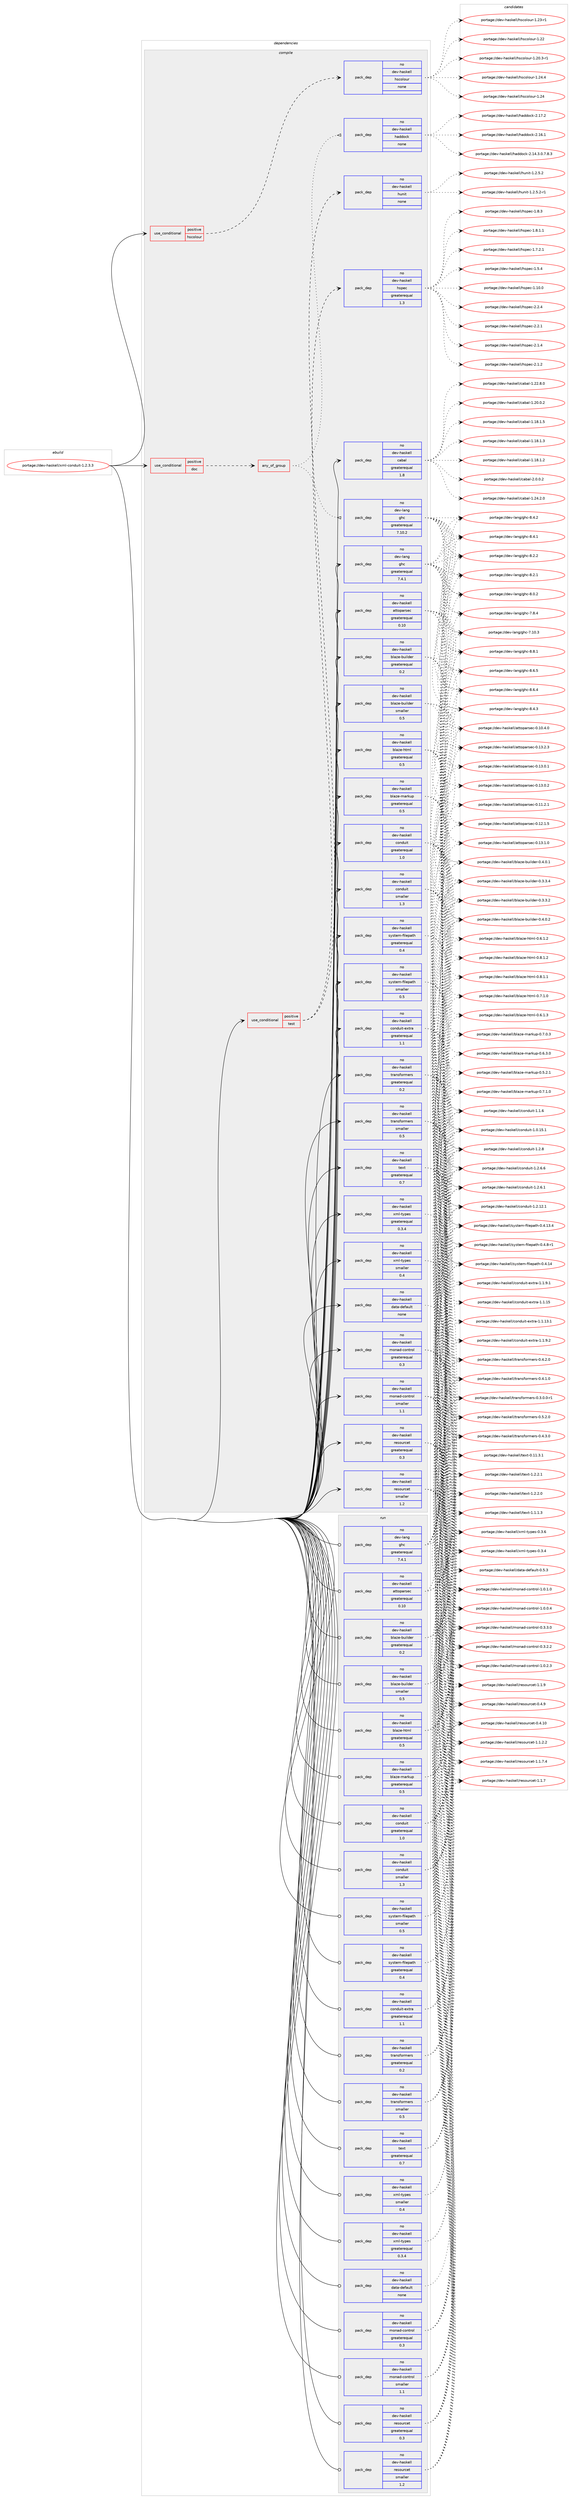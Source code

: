 digraph prolog {

# *************
# Graph options
# *************

newrank=true;
concentrate=true;
compound=true;
graph [rankdir=LR,fontname=Helvetica,fontsize=10,ranksep=1.5];#, ranksep=2.5, nodesep=0.2];
edge  [arrowhead=vee];
node  [fontname=Helvetica,fontsize=10];

# **********
# The ebuild
# **********

subgraph cluster_leftcol {
color=gray;
rank=same;
label=<<i>ebuild</i>>;
id [label="portage://dev-haskell/xml-conduit-1.2.3.3", color=red, width=4, href="../dev-haskell/xml-conduit-1.2.3.3.svg"];
}

# ****************
# The dependencies
# ****************

subgraph cluster_midcol {
color=gray;
label=<<i>dependencies</i>>;
subgraph cluster_compile {
fillcolor="#eeeeee";
style=filled;
label=<<i>compile</i>>;
subgraph cond130923 {
dependency537815 [label=<<TABLE BORDER="0" CELLBORDER="1" CELLSPACING="0" CELLPADDING="4"><TR><TD ROWSPAN="3" CELLPADDING="10">use_conditional</TD></TR><TR><TD>positive</TD></TR><TR><TD>doc</TD></TR></TABLE>>, shape=none, color=red];
subgraph any5448 {
dependency537816 [label=<<TABLE BORDER="0" CELLBORDER="1" CELLSPACING="0" CELLPADDING="4"><TR><TD CELLPADDING="10">any_of_group</TD></TR></TABLE>>, shape=none, color=red];subgraph pack401207 {
dependency537817 [label=<<TABLE BORDER="0" CELLBORDER="1" CELLSPACING="0" CELLPADDING="4" WIDTH="220"><TR><TD ROWSPAN="6" CELLPADDING="30">pack_dep</TD></TR><TR><TD WIDTH="110">no</TD></TR><TR><TD>dev-haskell</TD></TR><TR><TD>haddock</TD></TR><TR><TD>none</TD></TR><TR><TD></TD></TR></TABLE>>, shape=none, color=blue];
}
dependency537816:e -> dependency537817:w [weight=20,style="dotted",arrowhead="oinv"];
subgraph pack401208 {
dependency537818 [label=<<TABLE BORDER="0" CELLBORDER="1" CELLSPACING="0" CELLPADDING="4" WIDTH="220"><TR><TD ROWSPAN="6" CELLPADDING="30">pack_dep</TD></TR><TR><TD WIDTH="110">no</TD></TR><TR><TD>dev-lang</TD></TR><TR><TD>ghc</TD></TR><TR><TD>greaterequal</TD></TR><TR><TD>7.10.2</TD></TR></TABLE>>, shape=none, color=blue];
}
dependency537816:e -> dependency537818:w [weight=20,style="dotted",arrowhead="oinv"];
}
dependency537815:e -> dependency537816:w [weight=20,style="dashed",arrowhead="vee"];
}
id:e -> dependency537815:w [weight=20,style="solid",arrowhead="vee"];
subgraph cond130924 {
dependency537819 [label=<<TABLE BORDER="0" CELLBORDER="1" CELLSPACING="0" CELLPADDING="4"><TR><TD ROWSPAN="3" CELLPADDING="10">use_conditional</TD></TR><TR><TD>positive</TD></TR><TR><TD>hscolour</TD></TR></TABLE>>, shape=none, color=red];
subgraph pack401209 {
dependency537820 [label=<<TABLE BORDER="0" CELLBORDER="1" CELLSPACING="0" CELLPADDING="4" WIDTH="220"><TR><TD ROWSPAN="6" CELLPADDING="30">pack_dep</TD></TR><TR><TD WIDTH="110">no</TD></TR><TR><TD>dev-haskell</TD></TR><TR><TD>hscolour</TD></TR><TR><TD>none</TD></TR><TR><TD></TD></TR></TABLE>>, shape=none, color=blue];
}
dependency537819:e -> dependency537820:w [weight=20,style="dashed",arrowhead="vee"];
}
id:e -> dependency537819:w [weight=20,style="solid",arrowhead="vee"];
subgraph cond130925 {
dependency537821 [label=<<TABLE BORDER="0" CELLBORDER="1" CELLSPACING="0" CELLPADDING="4"><TR><TD ROWSPAN="3" CELLPADDING="10">use_conditional</TD></TR><TR><TD>positive</TD></TR><TR><TD>test</TD></TR></TABLE>>, shape=none, color=red];
subgraph pack401210 {
dependency537822 [label=<<TABLE BORDER="0" CELLBORDER="1" CELLSPACING="0" CELLPADDING="4" WIDTH="220"><TR><TD ROWSPAN="6" CELLPADDING="30">pack_dep</TD></TR><TR><TD WIDTH="110">no</TD></TR><TR><TD>dev-haskell</TD></TR><TR><TD>hspec</TD></TR><TR><TD>greaterequal</TD></TR><TR><TD>1.3</TD></TR></TABLE>>, shape=none, color=blue];
}
dependency537821:e -> dependency537822:w [weight=20,style="dashed",arrowhead="vee"];
subgraph pack401211 {
dependency537823 [label=<<TABLE BORDER="0" CELLBORDER="1" CELLSPACING="0" CELLPADDING="4" WIDTH="220"><TR><TD ROWSPAN="6" CELLPADDING="30">pack_dep</TD></TR><TR><TD WIDTH="110">no</TD></TR><TR><TD>dev-haskell</TD></TR><TR><TD>hunit</TD></TR><TR><TD>none</TD></TR><TR><TD></TD></TR></TABLE>>, shape=none, color=blue];
}
dependency537821:e -> dependency537823:w [weight=20,style="dashed",arrowhead="vee"];
}
id:e -> dependency537821:w [weight=20,style="solid",arrowhead="vee"];
subgraph pack401212 {
dependency537824 [label=<<TABLE BORDER="0" CELLBORDER="1" CELLSPACING="0" CELLPADDING="4" WIDTH="220"><TR><TD ROWSPAN="6" CELLPADDING="30">pack_dep</TD></TR><TR><TD WIDTH="110">no</TD></TR><TR><TD>dev-haskell</TD></TR><TR><TD>attoparsec</TD></TR><TR><TD>greaterequal</TD></TR><TR><TD>0.10</TD></TR></TABLE>>, shape=none, color=blue];
}
id:e -> dependency537824:w [weight=20,style="solid",arrowhead="vee"];
subgraph pack401213 {
dependency537825 [label=<<TABLE BORDER="0" CELLBORDER="1" CELLSPACING="0" CELLPADDING="4" WIDTH="220"><TR><TD ROWSPAN="6" CELLPADDING="30">pack_dep</TD></TR><TR><TD WIDTH="110">no</TD></TR><TR><TD>dev-haskell</TD></TR><TR><TD>blaze-builder</TD></TR><TR><TD>greaterequal</TD></TR><TR><TD>0.2</TD></TR></TABLE>>, shape=none, color=blue];
}
id:e -> dependency537825:w [weight=20,style="solid",arrowhead="vee"];
subgraph pack401214 {
dependency537826 [label=<<TABLE BORDER="0" CELLBORDER="1" CELLSPACING="0" CELLPADDING="4" WIDTH="220"><TR><TD ROWSPAN="6" CELLPADDING="30">pack_dep</TD></TR><TR><TD WIDTH="110">no</TD></TR><TR><TD>dev-haskell</TD></TR><TR><TD>blaze-builder</TD></TR><TR><TD>smaller</TD></TR><TR><TD>0.5</TD></TR></TABLE>>, shape=none, color=blue];
}
id:e -> dependency537826:w [weight=20,style="solid",arrowhead="vee"];
subgraph pack401215 {
dependency537827 [label=<<TABLE BORDER="0" CELLBORDER="1" CELLSPACING="0" CELLPADDING="4" WIDTH="220"><TR><TD ROWSPAN="6" CELLPADDING="30">pack_dep</TD></TR><TR><TD WIDTH="110">no</TD></TR><TR><TD>dev-haskell</TD></TR><TR><TD>blaze-html</TD></TR><TR><TD>greaterequal</TD></TR><TR><TD>0.5</TD></TR></TABLE>>, shape=none, color=blue];
}
id:e -> dependency537827:w [weight=20,style="solid",arrowhead="vee"];
subgraph pack401216 {
dependency537828 [label=<<TABLE BORDER="0" CELLBORDER="1" CELLSPACING="0" CELLPADDING="4" WIDTH="220"><TR><TD ROWSPAN="6" CELLPADDING="30">pack_dep</TD></TR><TR><TD WIDTH="110">no</TD></TR><TR><TD>dev-haskell</TD></TR><TR><TD>blaze-markup</TD></TR><TR><TD>greaterequal</TD></TR><TR><TD>0.5</TD></TR></TABLE>>, shape=none, color=blue];
}
id:e -> dependency537828:w [weight=20,style="solid",arrowhead="vee"];
subgraph pack401217 {
dependency537829 [label=<<TABLE BORDER="0" CELLBORDER="1" CELLSPACING="0" CELLPADDING="4" WIDTH="220"><TR><TD ROWSPAN="6" CELLPADDING="30">pack_dep</TD></TR><TR><TD WIDTH="110">no</TD></TR><TR><TD>dev-haskell</TD></TR><TR><TD>cabal</TD></TR><TR><TD>greaterequal</TD></TR><TR><TD>1.8</TD></TR></TABLE>>, shape=none, color=blue];
}
id:e -> dependency537829:w [weight=20,style="solid",arrowhead="vee"];
subgraph pack401218 {
dependency537830 [label=<<TABLE BORDER="0" CELLBORDER="1" CELLSPACING="0" CELLPADDING="4" WIDTH="220"><TR><TD ROWSPAN="6" CELLPADDING="30">pack_dep</TD></TR><TR><TD WIDTH="110">no</TD></TR><TR><TD>dev-haskell</TD></TR><TR><TD>conduit</TD></TR><TR><TD>greaterequal</TD></TR><TR><TD>1.0</TD></TR></TABLE>>, shape=none, color=blue];
}
id:e -> dependency537830:w [weight=20,style="solid",arrowhead="vee"];
subgraph pack401219 {
dependency537831 [label=<<TABLE BORDER="0" CELLBORDER="1" CELLSPACING="0" CELLPADDING="4" WIDTH="220"><TR><TD ROWSPAN="6" CELLPADDING="30">pack_dep</TD></TR><TR><TD WIDTH="110">no</TD></TR><TR><TD>dev-haskell</TD></TR><TR><TD>conduit</TD></TR><TR><TD>smaller</TD></TR><TR><TD>1.3</TD></TR></TABLE>>, shape=none, color=blue];
}
id:e -> dependency537831:w [weight=20,style="solid",arrowhead="vee"];
subgraph pack401220 {
dependency537832 [label=<<TABLE BORDER="0" CELLBORDER="1" CELLSPACING="0" CELLPADDING="4" WIDTH="220"><TR><TD ROWSPAN="6" CELLPADDING="30">pack_dep</TD></TR><TR><TD WIDTH="110">no</TD></TR><TR><TD>dev-haskell</TD></TR><TR><TD>conduit-extra</TD></TR><TR><TD>greaterequal</TD></TR><TR><TD>1.1</TD></TR></TABLE>>, shape=none, color=blue];
}
id:e -> dependency537832:w [weight=20,style="solid",arrowhead="vee"];
subgraph pack401221 {
dependency537833 [label=<<TABLE BORDER="0" CELLBORDER="1" CELLSPACING="0" CELLPADDING="4" WIDTH="220"><TR><TD ROWSPAN="6" CELLPADDING="30">pack_dep</TD></TR><TR><TD WIDTH="110">no</TD></TR><TR><TD>dev-haskell</TD></TR><TR><TD>data-default</TD></TR><TR><TD>none</TD></TR><TR><TD></TD></TR></TABLE>>, shape=none, color=blue];
}
id:e -> dependency537833:w [weight=20,style="solid",arrowhead="vee"];
subgraph pack401222 {
dependency537834 [label=<<TABLE BORDER="0" CELLBORDER="1" CELLSPACING="0" CELLPADDING="4" WIDTH="220"><TR><TD ROWSPAN="6" CELLPADDING="30">pack_dep</TD></TR><TR><TD WIDTH="110">no</TD></TR><TR><TD>dev-haskell</TD></TR><TR><TD>monad-control</TD></TR><TR><TD>greaterequal</TD></TR><TR><TD>0.3</TD></TR></TABLE>>, shape=none, color=blue];
}
id:e -> dependency537834:w [weight=20,style="solid",arrowhead="vee"];
subgraph pack401223 {
dependency537835 [label=<<TABLE BORDER="0" CELLBORDER="1" CELLSPACING="0" CELLPADDING="4" WIDTH="220"><TR><TD ROWSPAN="6" CELLPADDING="30">pack_dep</TD></TR><TR><TD WIDTH="110">no</TD></TR><TR><TD>dev-haskell</TD></TR><TR><TD>monad-control</TD></TR><TR><TD>smaller</TD></TR><TR><TD>1.1</TD></TR></TABLE>>, shape=none, color=blue];
}
id:e -> dependency537835:w [weight=20,style="solid",arrowhead="vee"];
subgraph pack401224 {
dependency537836 [label=<<TABLE BORDER="0" CELLBORDER="1" CELLSPACING="0" CELLPADDING="4" WIDTH="220"><TR><TD ROWSPAN="6" CELLPADDING="30">pack_dep</TD></TR><TR><TD WIDTH="110">no</TD></TR><TR><TD>dev-haskell</TD></TR><TR><TD>resourcet</TD></TR><TR><TD>greaterequal</TD></TR><TR><TD>0.3</TD></TR></TABLE>>, shape=none, color=blue];
}
id:e -> dependency537836:w [weight=20,style="solid",arrowhead="vee"];
subgraph pack401225 {
dependency537837 [label=<<TABLE BORDER="0" CELLBORDER="1" CELLSPACING="0" CELLPADDING="4" WIDTH="220"><TR><TD ROWSPAN="6" CELLPADDING="30">pack_dep</TD></TR><TR><TD WIDTH="110">no</TD></TR><TR><TD>dev-haskell</TD></TR><TR><TD>resourcet</TD></TR><TR><TD>smaller</TD></TR><TR><TD>1.2</TD></TR></TABLE>>, shape=none, color=blue];
}
id:e -> dependency537837:w [weight=20,style="solid",arrowhead="vee"];
subgraph pack401226 {
dependency537838 [label=<<TABLE BORDER="0" CELLBORDER="1" CELLSPACING="0" CELLPADDING="4" WIDTH="220"><TR><TD ROWSPAN="6" CELLPADDING="30">pack_dep</TD></TR><TR><TD WIDTH="110">no</TD></TR><TR><TD>dev-haskell</TD></TR><TR><TD>system-filepath</TD></TR><TR><TD>greaterequal</TD></TR><TR><TD>0.4</TD></TR></TABLE>>, shape=none, color=blue];
}
id:e -> dependency537838:w [weight=20,style="solid",arrowhead="vee"];
subgraph pack401227 {
dependency537839 [label=<<TABLE BORDER="0" CELLBORDER="1" CELLSPACING="0" CELLPADDING="4" WIDTH="220"><TR><TD ROWSPAN="6" CELLPADDING="30">pack_dep</TD></TR><TR><TD WIDTH="110">no</TD></TR><TR><TD>dev-haskell</TD></TR><TR><TD>system-filepath</TD></TR><TR><TD>smaller</TD></TR><TR><TD>0.5</TD></TR></TABLE>>, shape=none, color=blue];
}
id:e -> dependency537839:w [weight=20,style="solid",arrowhead="vee"];
subgraph pack401228 {
dependency537840 [label=<<TABLE BORDER="0" CELLBORDER="1" CELLSPACING="0" CELLPADDING="4" WIDTH="220"><TR><TD ROWSPAN="6" CELLPADDING="30">pack_dep</TD></TR><TR><TD WIDTH="110">no</TD></TR><TR><TD>dev-haskell</TD></TR><TR><TD>text</TD></TR><TR><TD>greaterequal</TD></TR><TR><TD>0.7</TD></TR></TABLE>>, shape=none, color=blue];
}
id:e -> dependency537840:w [weight=20,style="solid",arrowhead="vee"];
subgraph pack401229 {
dependency537841 [label=<<TABLE BORDER="0" CELLBORDER="1" CELLSPACING="0" CELLPADDING="4" WIDTH="220"><TR><TD ROWSPAN="6" CELLPADDING="30">pack_dep</TD></TR><TR><TD WIDTH="110">no</TD></TR><TR><TD>dev-haskell</TD></TR><TR><TD>transformers</TD></TR><TR><TD>greaterequal</TD></TR><TR><TD>0.2</TD></TR></TABLE>>, shape=none, color=blue];
}
id:e -> dependency537841:w [weight=20,style="solid",arrowhead="vee"];
subgraph pack401230 {
dependency537842 [label=<<TABLE BORDER="0" CELLBORDER="1" CELLSPACING="0" CELLPADDING="4" WIDTH="220"><TR><TD ROWSPAN="6" CELLPADDING="30">pack_dep</TD></TR><TR><TD WIDTH="110">no</TD></TR><TR><TD>dev-haskell</TD></TR><TR><TD>transformers</TD></TR><TR><TD>smaller</TD></TR><TR><TD>0.5</TD></TR></TABLE>>, shape=none, color=blue];
}
id:e -> dependency537842:w [weight=20,style="solid",arrowhead="vee"];
subgraph pack401231 {
dependency537843 [label=<<TABLE BORDER="0" CELLBORDER="1" CELLSPACING="0" CELLPADDING="4" WIDTH="220"><TR><TD ROWSPAN="6" CELLPADDING="30">pack_dep</TD></TR><TR><TD WIDTH="110">no</TD></TR><TR><TD>dev-haskell</TD></TR><TR><TD>xml-types</TD></TR><TR><TD>greaterequal</TD></TR><TR><TD>0.3.4</TD></TR></TABLE>>, shape=none, color=blue];
}
id:e -> dependency537843:w [weight=20,style="solid",arrowhead="vee"];
subgraph pack401232 {
dependency537844 [label=<<TABLE BORDER="0" CELLBORDER="1" CELLSPACING="0" CELLPADDING="4" WIDTH="220"><TR><TD ROWSPAN="6" CELLPADDING="30">pack_dep</TD></TR><TR><TD WIDTH="110">no</TD></TR><TR><TD>dev-haskell</TD></TR><TR><TD>xml-types</TD></TR><TR><TD>smaller</TD></TR><TR><TD>0.4</TD></TR></TABLE>>, shape=none, color=blue];
}
id:e -> dependency537844:w [weight=20,style="solid",arrowhead="vee"];
subgraph pack401233 {
dependency537845 [label=<<TABLE BORDER="0" CELLBORDER="1" CELLSPACING="0" CELLPADDING="4" WIDTH="220"><TR><TD ROWSPAN="6" CELLPADDING="30">pack_dep</TD></TR><TR><TD WIDTH="110">no</TD></TR><TR><TD>dev-lang</TD></TR><TR><TD>ghc</TD></TR><TR><TD>greaterequal</TD></TR><TR><TD>7.4.1</TD></TR></TABLE>>, shape=none, color=blue];
}
id:e -> dependency537845:w [weight=20,style="solid",arrowhead="vee"];
}
subgraph cluster_compileandrun {
fillcolor="#eeeeee";
style=filled;
label=<<i>compile and run</i>>;
}
subgraph cluster_run {
fillcolor="#eeeeee";
style=filled;
label=<<i>run</i>>;
subgraph pack401234 {
dependency537846 [label=<<TABLE BORDER="0" CELLBORDER="1" CELLSPACING="0" CELLPADDING="4" WIDTH="220"><TR><TD ROWSPAN="6" CELLPADDING="30">pack_dep</TD></TR><TR><TD WIDTH="110">no</TD></TR><TR><TD>dev-haskell</TD></TR><TR><TD>attoparsec</TD></TR><TR><TD>greaterequal</TD></TR><TR><TD>0.10</TD></TR></TABLE>>, shape=none, color=blue];
}
id:e -> dependency537846:w [weight=20,style="solid",arrowhead="odot"];
subgraph pack401235 {
dependency537847 [label=<<TABLE BORDER="0" CELLBORDER="1" CELLSPACING="0" CELLPADDING="4" WIDTH="220"><TR><TD ROWSPAN="6" CELLPADDING="30">pack_dep</TD></TR><TR><TD WIDTH="110">no</TD></TR><TR><TD>dev-haskell</TD></TR><TR><TD>blaze-builder</TD></TR><TR><TD>greaterequal</TD></TR><TR><TD>0.2</TD></TR></TABLE>>, shape=none, color=blue];
}
id:e -> dependency537847:w [weight=20,style="solid",arrowhead="odot"];
subgraph pack401236 {
dependency537848 [label=<<TABLE BORDER="0" CELLBORDER="1" CELLSPACING="0" CELLPADDING="4" WIDTH="220"><TR><TD ROWSPAN="6" CELLPADDING="30">pack_dep</TD></TR><TR><TD WIDTH="110">no</TD></TR><TR><TD>dev-haskell</TD></TR><TR><TD>blaze-builder</TD></TR><TR><TD>smaller</TD></TR><TR><TD>0.5</TD></TR></TABLE>>, shape=none, color=blue];
}
id:e -> dependency537848:w [weight=20,style="solid",arrowhead="odot"];
subgraph pack401237 {
dependency537849 [label=<<TABLE BORDER="0" CELLBORDER="1" CELLSPACING="0" CELLPADDING="4" WIDTH="220"><TR><TD ROWSPAN="6" CELLPADDING="30">pack_dep</TD></TR><TR><TD WIDTH="110">no</TD></TR><TR><TD>dev-haskell</TD></TR><TR><TD>blaze-html</TD></TR><TR><TD>greaterequal</TD></TR><TR><TD>0.5</TD></TR></TABLE>>, shape=none, color=blue];
}
id:e -> dependency537849:w [weight=20,style="solid",arrowhead="odot"];
subgraph pack401238 {
dependency537850 [label=<<TABLE BORDER="0" CELLBORDER="1" CELLSPACING="0" CELLPADDING="4" WIDTH="220"><TR><TD ROWSPAN="6" CELLPADDING="30">pack_dep</TD></TR><TR><TD WIDTH="110">no</TD></TR><TR><TD>dev-haskell</TD></TR><TR><TD>blaze-markup</TD></TR><TR><TD>greaterequal</TD></TR><TR><TD>0.5</TD></TR></TABLE>>, shape=none, color=blue];
}
id:e -> dependency537850:w [weight=20,style="solid",arrowhead="odot"];
subgraph pack401239 {
dependency537851 [label=<<TABLE BORDER="0" CELLBORDER="1" CELLSPACING="0" CELLPADDING="4" WIDTH="220"><TR><TD ROWSPAN="6" CELLPADDING="30">pack_dep</TD></TR><TR><TD WIDTH="110">no</TD></TR><TR><TD>dev-haskell</TD></TR><TR><TD>conduit</TD></TR><TR><TD>greaterequal</TD></TR><TR><TD>1.0</TD></TR></TABLE>>, shape=none, color=blue];
}
id:e -> dependency537851:w [weight=20,style="solid",arrowhead="odot"];
subgraph pack401240 {
dependency537852 [label=<<TABLE BORDER="0" CELLBORDER="1" CELLSPACING="0" CELLPADDING="4" WIDTH="220"><TR><TD ROWSPAN="6" CELLPADDING="30">pack_dep</TD></TR><TR><TD WIDTH="110">no</TD></TR><TR><TD>dev-haskell</TD></TR><TR><TD>conduit</TD></TR><TR><TD>smaller</TD></TR><TR><TD>1.3</TD></TR></TABLE>>, shape=none, color=blue];
}
id:e -> dependency537852:w [weight=20,style="solid",arrowhead="odot"];
subgraph pack401241 {
dependency537853 [label=<<TABLE BORDER="0" CELLBORDER="1" CELLSPACING="0" CELLPADDING="4" WIDTH="220"><TR><TD ROWSPAN="6" CELLPADDING="30">pack_dep</TD></TR><TR><TD WIDTH="110">no</TD></TR><TR><TD>dev-haskell</TD></TR><TR><TD>conduit-extra</TD></TR><TR><TD>greaterequal</TD></TR><TR><TD>1.1</TD></TR></TABLE>>, shape=none, color=blue];
}
id:e -> dependency537853:w [weight=20,style="solid",arrowhead="odot"];
subgraph pack401242 {
dependency537854 [label=<<TABLE BORDER="0" CELLBORDER="1" CELLSPACING="0" CELLPADDING="4" WIDTH="220"><TR><TD ROWSPAN="6" CELLPADDING="30">pack_dep</TD></TR><TR><TD WIDTH="110">no</TD></TR><TR><TD>dev-haskell</TD></TR><TR><TD>data-default</TD></TR><TR><TD>none</TD></TR><TR><TD></TD></TR></TABLE>>, shape=none, color=blue];
}
id:e -> dependency537854:w [weight=20,style="solid",arrowhead="odot"];
subgraph pack401243 {
dependency537855 [label=<<TABLE BORDER="0" CELLBORDER="1" CELLSPACING="0" CELLPADDING="4" WIDTH="220"><TR><TD ROWSPAN="6" CELLPADDING="30">pack_dep</TD></TR><TR><TD WIDTH="110">no</TD></TR><TR><TD>dev-haskell</TD></TR><TR><TD>monad-control</TD></TR><TR><TD>greaterequal</TD></TR><TR><TD>0.3</TD></TR></TABLE>>, shape=none, color=blue];
}
id:e -> dependency537855:w [weight=20,style="solid",arrowhead="odot"];
subgraph pack401244 {
dependency537856 [label=<<TABLE BORDER="0" CELLBORDER="1" CELLSPACING="0" CELLPADDING="4" WIDTH="220"><TR><TD ROWSPAN="6" CELLPADDING="30">pack_dep</TD></TR><TR><TD WIDTH="110">no</TD></TR><TR><TD>dev-haskell</TD></TR><TR><TD>monad-control</TD></TR><TR><TD>smaller</TD></TR><TR><TD>1.1</TD></TR></TABLE>>, shape=none, color=blue];
}
id:e -> dependency537856:w [weight=20,style="solid",arrowhead="odot"];
subgraph pack401245 {
dependency537857 [label=<<TABLE BORDER="0" CELLBORDER="1" CELLSPACING="0" CELLPADDING="4" WIDTH="220"><TR><TD ROWSPAN="6" CELLPADDING="30">pack_dep</TD></TR><TR><TD WIDTH="110">no</TD></TR><TR><TD>dev-haskell</TD></TR><TR><TD>resourcet</TD></TR><TR><TD>greaterequal</TD></TR><TR><TD>0.3</TD></TR></TABLE>>, shape=none, color=blue];
}
id:e -> dependency537857:w [weight=20,style="solid",arrowhead="odot"];
subgraph pack401246 {
dependency537858 [label=<<TABLE BORDER="0" CELLBORDER="1" CELLSPACING="0" CELLPADDING="4" WIDTH="220"><TR><TD ROWSPAN="6" CELLPADDING="30">pack_dep</TD></TR><TR><TD WIDTH="110">no</TD></TR><TR><TD>dev-haskell</TD></TR><TR><TD>resourcet</TD></TR><TR><TD>smaller</TD></TR><TR><TD>1.2</TD></TR></TABLE>>, shape=none, color=blue];
}
id:e -> dependency537858:w [weight=20,style="solid",arrowhead="odot"];
subgraph pack401247 {
dependency537859 [label=<<TABLE BORDER="0" CELLBORDER="1" CELLSPACING="0" CELLPADDING="4" WIDTH="220"><TR><TD ROWSPAN="6" CELLPADDING="30">pack_dep</TD></TR><TR><TD WIDTH="110">no</TD></TR><TR><TD>dev-haskell</TD></TR><TR><TD>system-filepath</TD></TR><TR><TD>greaterequal</TD></TR><TR><TD>0.4</TD></TR></TABLE>>, shape=none, color=blue];
}
id:e -> dependency537859:w [weight=20,style="solid",arrowhead="odot"];
subgraph pack401248 {
dependency537860 [label=<<TABLE BORDER="0" CELLBORDER="1" CELLSPACING="0" CELLPADDING="4" WIDTH="220"><TR><TD ROWSPAN="6" CELLPADDING="30">pack_dep</TD></TR><TR><TD WIDTH="110">no</TD></TR><TR><TD>dev-haskell</TD></TR><TR><TD>system-filepath</TD></TR><TR><TD>smaller</TD></TR><TR><TD>0.5</TD></TR></TABLE>>, shape=none, color=blue];
}
id:e -> dependency537860:w [weight=20,style="solid",arrowhead="odot"];
subgraph pack401249 {
dependency537861 [label=<<TABLE BORDER="0" CELLBORDER="1" CELLSPACING="0" CELLPADDING="4" WIDTH="220"><TR><TD ROWSPAN="6" CELLPADDING="30">pack_dep</TD></TR><TR><TD WIDTH="110">no</TD></TR><TR><TD>dev-haskell</TD></TR><TR><TD>text</TD></TR><TR><TD>greaterequal</TD></TR><TR><TD>0.7</TD></TR></TABLE>>, shape=none, color=blue];
}
id:e -> dependency537861:w [weight=20,style="solid",arrowhead="odot"];
subgraph pack401250 {
dependency537862 [label=<<TABLE BORDER="0" CELLBORDER="1" CELLSPACING="0" CELLPADDING="4" WIDTH="220"><TR><TD ROWSPAN="6" CELLPADDING="30">pack_dep</TD></TR><TR><TD WIDTH="110">no</TD></TR><TR><TD>dev-haskell</TD></TR><TR><TD>transformers</TD></TR><TR><TD>greaterequal</TD></TR><TR><TD>0.2</TD></TR></TABLE>>, shape=none, color=blue];
}
id:e -> dependency537862:w [weight=20,style="solid",arrowhead="odot"];
subgraph pack401251 {
dependency537863 [label=<<TABLE BORDER="0" CELLBORDER="1" CELLSPACING="0" CELLPADDING="4" WIDTH="220"><TR><TD ROWSPAN="6" CELLPADDING="30">pack_dep</TD></TR><TR><TD WIDTH="110">no</TD></TR><TR><TD>dev-haskell</TD></TR><TR><TD>transformers</TD></TR><TR><TD>smaller</TD></TR><TR><TD>0.5</TD></TR></TABLE>>, shape=none, color=blue];
}
id:e -> dependency537863:w [weight=20,style="solid",arrowhead="odot"];
subgraph pack401252 {
dependency537864 [label=<<TABLE BORDER="0" CELLBORDER="1" CELLSPACING="0" CELLPADDING="4" WIDTH="220"><TR><TD ROWSPAN="6" CELLPADDING="30">pack_dep</TD></TR><TR><TD WIDTH="110">no</TD></TR><TR><TD>dev-haskell</TD></TR><TR><TD>xml-types</TD></TR><TR><TD>greaterequal</TD></TR><TR><TD>0.3.4</TD></TR></TABLE>>, shape=none, color=blue];
}
id:e -> dependency537864:w [weight=20,style="solid",arrowhead="odot"];
subgraph pack401253 {
dependency537865 [label=<<TABLE BORDER="0" CELLBORDER="1" CELLSPACING="0" CELLPADDING="4" WIDTH="220"><TR><TD ROWSPAN="6" CELLPADDING="30">pack_dep</TD></TR><TR><TD WIDTH="110">no</TD></TR><TR><TD>dev-haskell</TD></TR><TR><TD>xml-types</TD></TR><TR><TD>smaller</TD></TR><TR><TD>0.4</TD></TR></TABLE>>, shape=none, color=blue];
}
id:e -> dependency537865:w [weight=20,style="solid",arrowhead="odot"];
subgraph pack401254 {
dependency537866 [label=<<TABLE BORDER="0" CELLBORDER="1" CELLSPACING="0" CELLPADDING="4" WIDTH="220"><TR><TD ROWSPAN="6" CELLPADDING="30">pack_dep</TD></TR><TR><TD WIDTH="110">no</TD></TR><TR><TD>dev-lang</TD></TR><TR><TD>ghc</TD></TR><TR><TD>greaterequal</TD></TR><TR><TD>7.4.1</TD></TR></TABLE>>, shape=none, color=blue];
}
id:e -> dependency537866:w [weight=20,style="solid",arrowhead="odot"];
}
}

# **************
# The candidates
# **************

subgraph cluster_choices {
rank=same;
color=gray;
label=<<i>candidates</i>>;

subgraph choice401207 {
color=black;
nodesep=1;
choice100101118451049711510710110810847104971001001119910745504649554650 [label="portage://dev-haskell/haddock-2.17.2", color=red, width=4,href="../dev-haskell/haddock-2.17.2.svg"];
choice100101118451049711510710110810847104971001001119910745504649544649 [label="portage://dev-haskell/haddock-2.16.1", color=red, width=4,href="../dev-haskell/haddock-2.16.1.svg"];
choice1001011184510497115107101108108471049710010011199107455046495246514648465546564651 [label="portage://dev-haskell/haddock-2.14.3.0.7.8.3", color=red, width=4,href="../dev-haskell/haddock-2.14.3.0.7.8.3.svg"];
dependency537817:e -> choice100101118451049711510710110810847104971001001119910745504649554650:w [style=dotted,weight="100"];
dependency537817:e -> choice100101118451049711510710110810847104971001001119910745504649544649:w [style=dotted,weight="100"];
dependency537817:e -> choice1001011184510497115107101108108471049710010011199107455046495246514648465546564651:w [style=dotted,weight="100"];
}
subgraph choice401208 {
color=black;
nodesep=1;
choice10010111845108971101034710310499455646564649 [label="portage://dev-lang/ghc-8.8.1", color=red, width=4,href="../dev-lang/ghc-8.8.1.svg"];
choice10010111845108971101034710310499455646544653 [label="portage://dev-lang/ghc-8.6.5", color=red, width=4,href="../dev-lang/ghc-8.6.5.svg"];
choice10010111845108971101034710310499455646544652 [label="portage://dev-lang/ghc-8.6.4", color=red, width=4,href="../dev-lang/ghc-8.6.4.svg"];
choice10010111845108971101034710310499455646524651 [label="portage://dev-lang/ghc-8.4.3", color=red, width=4,href="../dev-lang/ghc-8.4.3.svg"];
choice10010111845108971101034710310499455646524650 [label="portage://dev-lang/ghc-8.4.2", color=red, width=4,href="../dev-lang/ghc-8.4.2.svg"];
choice10010111845108971101034710310499455646524649 [label="portage://dev-lang/ghc-8.4.1", color=red, width=4,href="../dev-lang/ghc-8.4.1.svg"];
choice10010111845108971101034710310499455646504650 [label="portage://dev-lang/ghc-8.2.2", color=red, width=4,href="../dev-lang/ghc-8.2.2.svg"];
choice10010111845108971101034710310499455646504649 [label="portage://dev-lang/ghc-8.2.1", color=red, width=4,href="../dev-lang/ghc-8.2.1.svg"];
choice10010111845108971101034710310499455646484650 [label="portage://dev-lang/ghc-8.0.2", color=red, width=4,href="../dev-lang/ghc-8.0.2.svg"];
choice10010111845108971101034710310499455546564652 [label="portage://dev-lang/ghc-7.8.4", color=red, width=4,href="../dev-lang/ghc-7.8.4.svg"];
choice1001011184510897110103471031049945554649484651 [label="portage://dev-lang/ghc-7.10.3", color=red, width=4,href="../dev-lang/ghc-7.10.3.svg"];
dependency537818:e -> choice10010111845108971101034710310499455646564649:w [style=dotted,weight="100"];
dependency537818:e -> choice10010111845108971101034710310499455646544653:w [style=dotted,weight="100"];
dependency537818:e -> choice10010111845108971101034710310499455646544652:w [style=dotted,weight="100"];
dependency537818:e -> choice10010111845108971101034710310499455646524651:w [style=dotted,weight="100"];
dependency537818:e -> choice10010111845108971101034710310499455646524650:w [style=dotted,weight="100"];
dependency537818:e -> choice10010111845108971101034710310499455646524649:w [style=dotted,weight="100"];
dependency537818:e -> choice10010111845108971101034710310499455646504650:w [style=dotted,weight="100"];
dependency537818:e -> choice10010111845108971101034710310499455646504649:w [style=dotted,weight="100"];
dependency537818:e -> choice10010111845108971101034710310499455646484650:w [style=dotted,weight="100"];
dependency537818:e -> choice10010111845108971101034710310499455546564652:w [style=dotted,weight="100"];
dependency537818:e -> choice1001011184510897110103471031049945554649484651:w [style=dotted,weight="100"];
}
subgraph choice401209 {
color=black;
nodesep=1;
choice1001011184510497115107101108108471041159911110811111711445494650524652 [label="portage://dev-haskell/hscolour-1.24.4", color=red, width=4,href="../dev-haskell/hscolour-1.24.4.svg"];
choice100101118451049711510710110810847104115991111081111171144549465052 [label="portage://dev-haskell/hscolour-1.24", color=red, width=4,href="../dev-haskell/hscolour-1.24.svg"];
choice1001011184510497115107101108108471041159911110811111711445494650514511449 [label="portage://dev-haskell/hscolour-1.23-r1", color=red, width=4,href="../dev-haskell/hscolour-1.23-r1.svg"];
choice100101118451049711510710110810847104115991111081111171144549465050 [label="portage://dev-haskell/hscolour-1.22", color=red, width=4,href="../dev-haskell/hscolour-1.22.svg"];
choice10010111845104971151071011081084710411599111108111117114454946504846514511449 [label="portage://dev-haskell/hscolour-1.20.3-r1", color=red, width=4,href="../dev-haskell/hscolour-1.20.3-r1.svg"];
dependency537820:e -> choice1001011184510497115107101108108471041159911110811111711445494650524652:w [style=dotted,weight="100"];
dependency537820:e -> choice100101118451049711510710110810847104115991111081111171144549465052:w [style=dotted,weight="100"];
dependency537820:e -> choice1001011184510497115107101108108471041159911110811111711445494650514511449:w [style=dotted,weight="100"];
dependency537820:e -> choice100101118451049711510710110810847104115991111081111171144549465050:w [style=dotted,weight="100"];
dependency537820:e -> choice10010111845104971151071011081084710411599111108111117114454946504846514511449:w [style=dotted,weight="100"];
}
subgraph choice401210 {
color=black;
nodesep=1;
choice10010111845104971151071011081084710411511210199455046504652 [label="portage://dev-haskell/hspec-2.2.4", color=red, width=4,href="../dev-haskell/hspec-2.2.4.svg"];
choice10010111845104971151071011081084710411511210199455046504649 [label="portage://dev-haskell/hspec-2.2.1", color=red, width=4,href="../dev-haskell/hspec-2.2.1.svg"];
choice10010111845104971151071011081084710411511210199455046494652 [label="portage://dev-haskell/hspec-2.1.4", color=red, width=4,href="../dev-haskell/hspec-2.1.4.svg"];
choice10010111845104971151071011081084710411511210199455046494650 [label="portage://dev-haskell/hspec-2.1.2", color=red, width=4,href="../dev-haskell/hspec-2.1.2.svg"];
choice10010111845104971151071011081084710411511210199454946564651 [label="portage://dev-haskell/hspec-1.8.3", color=red, width=4,href="../dev-haskell/hspec-1.8.3.svg"];
choice100101118451049711510710110810847104115112101994549465646494649 [label="portage://dev-haskell/hspec-1.8.1.1", color=red, width=4,href="../dev-haskell/hspec-1.8.1.1.svg"];
choice100101118451049711510710110810847104115112101994549465546504649 [label="portage://dev-haskell/hspec-1.7.2.1", color=red, width=4,href="../dev-haskell/hspec-1.7.2.1.svg"];
choice10010111845104971151071011081084710411511210199454946534652 [label="portage://dev-haskell/hspec-1.5.4", color=red, width=4,href="../dev-haskell/hspec-1.5.4.svg"];
choice1001011184510497115107101108108471041151121019945494649484648 [label="portage://dev-haskell/hspec-1.10.0", color=red, width=4,href="../dev-haskell/hspec-1.10.0.svg"];
dependency537822:e -> choice10010111845104971151071011081084710411511210199455046504652:w [style=dotted,weight="100"];
dependency537822:e -> choice10010111845104971151071011081084710411511210199455046504649:w [style=dotted,weight="100"];
dependency537822:e -> choice10010111845104971151071011081084710411511210199455046494652:w [style=dotted,weight="100"];
dependency537822:e -> choice10010111845104971151071011081084710411511210199455046494650:w [style=dotted,weight="100"];
dependency537822:e -> choice10010111845104971151071011081084710411511210199454946564651:w [style=dotted,weight="100"];
dependency537822:e -> choice100101118451049711510710110810847104115112101994549465646494649:w [style=dotted,weight="100"];
dependency537822:e -> choice100101118451049711510710110810847104115112101994549465546504649:w [style=dotted,weight="100"];
dependency537822:e -> choice10010111845104971151071011081084710411511210199454946534652:w [style=dotted,weight="100"];
dependency537822:e -> choice1001011184510497115107101108108471041151121019945494649484648:w [style=dotted,weight="100"];
}
subgraph choice401211 {
color=black;
nodesep=1;
choice10010111845104971151071011081084710411711010511645494650465346504511449 [label="portage://dev-haskell/hunit-1.2.5.2-r1", color=red, width=4,href="../dev-haskell/hunit-1.2.5.2-r1.svg"];
choice1001011184510497115107101108108471041171101051164549465046534650 [label="portage://dev-haskell/hunit-1.2.5.2", color=red, width=4,href="../dev-haskell/hunit-1.2.5.2.svg"];
dependency537823:e -> choice10010111845104971151071011081084710411711010511645494650465346504511449:w [style=dotted,weight="100"];
dependency537823:e -> choice1001011184510497115107101108108471041171101051164549465046534650:w [style=dotted,weight="100"];
}
subgraph choice401212 {
color=black;
nodesep=1;
choice100101118451049711510710110810847971161161111129711411510199454846495146504651 [label="portage://dev-haskell/attoparsec-0.13.2.3", color=red, width=4,href="../dev-haskell/attoparsec-0.13.2.3.svg"];
choice100101118451049711510710110810847971161161111129711411510199454846495146494648 [label="portage://dev-haskell/attoparsec-0.13.1.0", color=red, width=4,href="../dev-haskell/attoparsec-0.13.1.0.svg"];
choice100101118451049711510710110810847971161161111129711411510199454846495146484650 [label="portage://dev-haskell/attoparsec-0.13.0.2", color=red, width=4,href="../dev-haskell/attoparsec-0.13.0.2.svg"];
choice100101118451049711510710110810847971161161111129711411510199454846495146484649 [label="portage://dev-haskell/attoparsec-0.13.0.1", color=red, width=4,href="../dev-haskell/attoparsec-0.13.0.1.svg"];
choice100101118451049711510710110810847971161161111129711411510199454846495046494653 [label="portage://dev-haskell/attoparsec-0.12.1.5", color=red, width=4,href="../dev-haskell/attoparsec-0.12.1.5.svg"];
choice100101118451049711510710110810847971161161111129711411510199454846494946504649 [label="portage://dev-haskell/attoparsec-0.11.2.1", color=red, width=4,href="../dev-haskell/attoparsec-0.11.2.1.svg"];
choice100101118451049711510710110810847971161161111129711411510199454846494846524648 [label="portage://dev-haskell/attoparsec-0.10.4.0", color=red, width=4,href="../dev-haskell/attoparsec-0.10.4.0.svg"];
dependency537824:e -> choice100101118451049711510710110810847971161161111129711411510199454846495146504651:w [style=dotted,weight="100"];
dependency537824:e -> choice100101118451049711510710110810847971161161111129711411510199454846495146494648:w [style=dotted,weight="100"];
dependency537824:e -> choice100101118451049711510710110810847971161161111129711411510199454846495146484650:w [style=dotted,weight="100"];
dependency537824:e -> choice100101118451049711510710110810847971161161111129711411510199454846495146484649:w [style=dotted,weight="100"];
dependency537824:e -> choice100101118451049711510710110810847971161161111129711411510199454846495046494653:w [style=dotted,weight="100"];
dependency537824:e -> choice100101118451049711510710110810847971161161111129711411510199454846494946504649:w [style=dotted,weight="100"];
dependency537824:e -> choice100101118451049711510710110810847971161161111129711411510199454846494846524648:w [style=dotted,weight="100"];
}
subgraph choice401213 {
color=black;
nodesep=1;
choice100101118451049711510710110810847981089712210145981171051081001011144548465246484650 [label="portage://dev-haskell/blaze-builder-0.4.0.2", color=red, width=4,href="../dev-haskell/blaze-builder-0.4.0.2.svg"];
choice100101118451049711510710110810847981089712210145981171051081001011144548465246484649 [label="portage://dev-haskell/blaze-builder-0.4.0.1", color=red, width=4,href="../dev-haskell/blaze-builder-0.4.0.1.svg"];
choice100101118451049711510710110810847981089712210145981171051081001011144548465146514652 [label="portage://dev-haskell/blaze-builder-0.3.3.4", color=red, width=4,href="../dev-haskell/blaze-builder-0.3.3.4.svg"];
choice100101118451049711510710110810847981089712210145981171051081001011144548465146514650 [label="portage://dev-haskell/blaze-builder-0.3.3.2", color=red, width=4,href="../dev-haskell/blaze-builder-0.3.3.2.svg"];
dependency537825:e -> choice100101118451049711510710110810847981089712210145981171051081001011144548465246484650:w [style=dotted,weight="100"];
dependency537825:e -> choice100101118451049711510710110810847981089712210145981171051081001011144548465246484649:w [style=dotted,weight="100"];
dependency537825:e -> choice100101118451049711510710110810847981089712210145981171051081001011144548465146514652:w [style=dotted,weight="100"];
dependency537825:e -> choice100101118451049711510710110810847981089712210145981171051081001011144548465146514650:w [style=dotted,weight="100"];
}
subgraph choice401214 {
color=black;
nodesep=1;
choice100101118451049711510710110810847981089712210145981171051081001011144548465246484650 [label="portage://dev-haskell/blaze-builder-0.4.0.2", color=red, width=4,href="../dev-haskell/blaze-builder-0.4.0.2.svg"];
choice100101118451049711510710110810847981089712210145981171051081001011144548465246484649 [label="portage://dev-haskell/blaze-builder-0.4.0.1", color=red, width=4,href="../dev-haskell/blaze-builder-0.4.0.1.svg"];
choice100101118451049711510710110810847981089712210145981171051081001011144548465146514652 [label="portage://dev-haskell/blaze-builder-0.3.3.4", color=red, width=4,href="../dev-haskell/blaze-builder-0.3.3.4.svg"];
choice100101118451049711510710110810847981089712210145981171051081001011144548465146514650 [label="portage://dev-haskell/blaze-builder-0.3.3.2", color=red, width=4,href="../dev-haskell/blaze-builder-0.3.3.2.svg"];
dependency537826:e -> choice100101118451049711510710110810847981089712210145981171051081001011144548465246484650:w [style=dotted,weight="100"];
dependency537826:e -> choice100101118451049711510710110810847981089712210145981171051081001011144548465246484649:w [style=dotted,weight="100"];
dependency537826:e -> choice100101118451049711510710110810847981089712210145981171051081001011144548465146514652:w [style=dotted,weight="100"];
dependency537826:e -> choice100101118451049711510710110810847981089712210145981171051081001011144548465146514650:w [style=dotted,weight="100"];
}
subgraph choice401215 {
color=black;
nodesep=1;
choice1001011184510497115107101108108479810897122101451041161091084548465646494650 [label="portage://dev-haskell/blaze-html-0.8.1.2", color=red, width=4,href="../dev-haskell/blaze-html-0.8.1.2.svg"];
choice1001011184510497115107101108108479810897122101451041161091084548465646494649 [label="portage://dev-haskell/blaze-html-0.8.1.1", color=red, width=4,href="../dev-haskell/blaze-html-0.8.1.1.svg"];
choice1001011184510497115107101108108479810897122101451041161091084548465546494648 [label="portage://dev-haskell/blaze-html-0.7.1.0", color=red, width=4,href="../dev-haskell/blaze-html-0.7.1.0.svg"];
choice1001011184510497115107101108108479810897122101451041161091084548465446494651 [label="portage://dev-haskell/blaze-html-0.6.1.3", color=red, width=4,href="../dev-haskell/blaze-html-0.6.1.3.svg"];
choice1001011184510497115107101108108479810897122101451041161091084548465446494650 [label="portage://dev-haskell/blaze-html-0.6.1.2", color=red, width=4,href="../dev-haskell/blaze-html-0.6.1.2.svg"];
dependency537827:e -> choice1001011184510497115107101108108479810897122101451041161091084548465646494650:w [style=dotted,weight="100"];
dependency537827:e -> choice1001011184510497115107101108108479810897122101451041161091084548465646494649:w [style=dotted,weight="100"];
dependency537827:e -> choice1001011184510497115107101108108479810897122101451041161091084548465546494648:w [style=dotted,weight="100"];
dependency537827:e -> choice1001011184510497115107101108108479810897122101451041161091084548465446494651:w [style=dotted,weight="100"];
dependency537827:e -> choice1001011184510497115107101108108479810897122101451041161091084548465446494650:w [style=dotted,weight="100"];
}
subgraph choice401216 {
color=black;
nodesep=1;
choice100101118451049711510710110810847981089712210145109971141071171124548465546494648 [label="portage://dev-haskell/blaze-markup-0.7.1.0", color=red, width=4,href="../dev-haskell/blaze-markup-0.7.1.0.svg"];
choice100101118451049711510710110810847981089712210145109971141071171124548465546484651 [label="portage://dev-haskell/blaze-markup-0.7.0.3", color=red, width=4,href="../dev-haskell/blaze-markup-0.7.0.3.svg"];
choice100101118451049711510710110810847981089712210145109971141071171124548465446514648 [label="portage://dev-haskell/blaze-markup-0.6.3.0", color=red, width=4,href="../dev-haskell/blaze-markup-0.6.3.0.svg"];
choice100101118451049711510710110810847981089712210145109971141071171124548465346504649 [label="portage://dev-haskell/blaze-markup-0.5.2.1", color=red, width=4,href="../dev-haskell/blaze-markup-0.5.2.1.svg"];
dependency537828:e -> choice100101118451049711510710110810847981089712210145109971141071171124548465546494648:w [style=dotted,weight="100"];
dependency537828:e -> choice100101118451049711510710110810847981089712210145109971141071171124548465546484651:w [style=dotted,weight="100"];
dependency537828:e -> choice100101118451049711510710110810847981089712210145109971141071171124548465446514648:w [style=dotted,weight="100"];
dependency537828:e -> choice100101118451049711510710110810847981089712210145109971141071171124548465346504649:w [style=dotted,weight="100"];
}
subgraph choice401217 {
color=black;
nodesep=1;
choice100101118451049711510710110810847999798971084550464846484650 [label="portage://dev-haskell/cabal-2.0.0.2", color=red, width=4,href="../dev-haskell/cabal-2.0.0.2.svg"];
choice10010111845104971151071011081084799979897108454946505246504648 [label="portage://dev-haskell/cabal-1.24.2.0", color=red, width=4,href="../dev-haskell/cabal-1.24.2.0.svg"];
choice10010111845104971151071011081084799979897108454946505046564648 [label="portage://dev-haskell/cabal-1.22.8.0", color=red, width=4,href="../dev-haskell/cabal-1.22.8.0.svg"];
choice10010111845104971151071011081084799979897108454946504846484650 [label="portage://dev-haskell/cabal-1.20.0.2", color=red, width=4,href="../dev-haskell/cabal-1.20.0.2.svg"];
choice10010111845104971151071011081084799979897108454946495646494653 [label="portage://dev-haskell/cabal-1.18.1.5", color=red, width=4,href="../dev-haskell/cabal-1.18.1.5.svg"];
choice10010111845104971151071011081084799979897108454946495646494651 [label="portage://dev-haskell/cabal-1.18.1.3", color=red, width=4,href="../dev-haskell/cabal-1.18.1.3.svg"];
choice10010111845104971151071011081084799979897108454946495646494650 [label="portage://dev-haskell/cabal-1.18.1.2", color=red, width=4,href="../dev-haskell/cabal-1.18.1.2.svg"];
dependency537829:e -> choice100101118451049711510710110810847999798971084550464846484650:w [style=dotted,weight="100"];
dependency537829:e -> choice10010111845104971151071011081084799979897108454946505246504648:w [style=dotted,weight="100"];
dependency537829:e -> choice10010111845104971151071011081084799979897108454946505046564648:w [style=dotted,weight="100"];
dependency537829:e -> choice10010111845104971151071011081084799979897108454946504846484650:w [style=dotted,weight="100"];
dependency537829:e -> choice10010111845104971151071011081084799979897108454946495646494653:w [style=dotted,weight="100"];
dependency537829:e -> choice10010111845104971151071011081084799979897108454946495646494651:w [style=dotted,weight="100"];
dependency537829:e -> choice10010111845104971151071011081084799979897108454946495646494650:w [style=dotted,weight="100"];
}
subgraph choice401218 {
color=black;
nodesep=1;
choice10010111845104971151071011081084799111110100117105116454946504656 [label="portage://dev-haskell/conduit-1.2.8", color=red, width=4,href="../dev-haskell/conduit-1.2.8.svg"];
choice100101118451049711510710110810847991111101001171051164549465046544654 [label="portage://dev-haskell/conduit-1.2.6.6", color=red, width=4,href="../dev-haskell/conduit-1.2.6.6.svg"];
choice100101118451049711510710110810847991111101001171051164549465046544649 [label="portage://dev-haskell/conduit-1.2.6.1", color=red, width=4,href="../dev-haskell/conduit-1.2.6.1.svg"];
choice10010111845104971151071011081084799111110100117105116454946504649504649 [label="portage://dev-haskell/conduit-1.2.12.1", color=red, width=4,href="../dev-haskell/conduit-1.2.12.1.svg"];
choice10010111845104971151071011081084799111110100117105116454946494654 [label="portage://dev-haskell/conduit-1.1.6", color=red, width=4,href="../dev-haskell/conduit-1.1.6.svg"];
choice10010111845104971151071011081084799111110100117105116454946484649534649 [label="portage://dev-haskell/conduit-1.0.15.1", color=red, width=4,href="../dev-haskell/conduit-1.0.15.1.svg"];
dependency537830:e -> choice10010111845104971151071011081084799111110100117105116454946504656:w [style=dotted,weight="100"];
dependency537830:e -> choice100101118451049711510710110810847991111101001171051164549465046544654:w [style=dotted,weight="100"];
dependency537830:e -> choice100101118451049711510710110810847991111101001171051164549465046544649:w [style=dotted,weight="100"];
dependency537830:e -> choice10010111845104971151071011081084799111110100117105116454946504649504649:w [style=dotted,weight="100"];
dependency537830:e -> choice10010111845104971151071011081084799111110100117105116454946494654:w [style=dotted,weight="100"];
dependency537830:e -> choice10010111845104971151071011081084799111110100117105116454946484649534649:w [style=dotted,weight="100"];
}
subgraph choice401219 {
color=black;
nodesep=1;
choice10010111845104971151071011081084799111110100117105116454946504656 [label="portage://dev-haskell/conduit-1.2.8", color=red, width=4,href="../dev-haskell/conduit-1.2.8.svg"];
choice100101118451049711510710110810847991111101001171051164549465046544654 [label="portage://dev-haskell/conduit-1.2.6.6", color=red, width=4,href="../dev-haskell/conduit-1.2.6.6.svg"];
choice100101118451049711510710110810847991111101001171051164549465046544649 [label="portage://dev-haskell/conduit-1.2.6.1", color=red, width=4,href="../dev-haskell/conduit-1.2.6.1.svg"];
choice10010111845104971151071011081084799111110100117105116454946504649504649 [label="portage://dev-haskell/conduit-1.2.12.1", color=red, width=4,href="../dev-haskell/conduit-1.2.12.1.svg"];
choice10010111845104971151071011081084799111110100117105116454946494654 [label="portage://dev-haskell/conduit-1.1.6", color=red, width=4,href="../dev-haskell/conduit-1.1.6.svg"];
choice10010111845104971151071011081084799111110100117105116454946484649534649 [label="portage://dev-haskell/conduit-1.0.15.1", color=red, width=4,href="../dev-haskell/conduit-1.0.15.1.svg"];
dependency537831:e -> choice10010111845104971151071011081084799111110100117105116454946504656:w [style=dotted,weight="100"];
dependency537831:e -> choice100101118451049711510710110810847991111101001171051164549465046544654:w [style=dotted,weight="100"];
dependency537831:e -> choice100101118451049711510710110810847991111101001171051164549465046544649:w [style=dotted,weight="100"];
dependency537831:e -> choice10010111845104971151071011081084799111110100117105116454946504649504649:w [style=dotted,weight="100"];
dependency537831:e -> choice10010111845104971151071011081084799111110100117105116454946494654:w [style=dotted,weight="100"];
dependency537831:e -> choice10010111845104971151071011081084799111110100117105116454946484649534649:w [style=dotted,weight="100"];
}
subgraph choice401220 {
color=black;
nodesep=1;
choice1001011184510497115107101108108479911111010011710511645101120116114974549464946574650 [label="portage://dev-haskell/conduit-extra-1.1.9.2", color=red, width=4,href="../dev-haskell/conduit-extra-1.1.9.2.svg"];
choice1001011184510497115107101108108479911111010011710511645101120116114974549464946574649 [label="portage://dev-haskell/conduit-extra-1.1.9.1", color=red, width=4,href="../dev-haskell/conduit-extra-1.1.9.1.svg"];
choice10010111845104971151071011081084799111110100117105116451011201161149745494649464953 [label="portage://dev-haskell/conduit-extra-1.1.15", color=red, width=4,href="../dev-haskell/conduit-extra-1.1.15.svg"];
choice100101118451049711510710110810847991111101001171051164510112011611497454946494649514649 [label="portage://dev-haskell/conduit-extra-1.1.13.1", color=red, width=4,href="../dev-haskell/conduit-extra-1.1.13.1.svg"];
dependency537832:e -> choice1001011184510497115107101108108479911111010011710511645101120116114974549464946574650:w [style=dotted,weight="100"];
dependency537832:e -> choice1001011184510497115107101108108479911111010011710511645101120116114974549464946574649:w [style=dotted,weight="100"];
dependency537832:e -> choice10010111845104971151071011081084799111110100117105116451011201161149745494649464953:w [style=dotted,weight="100"];
dependency537832:e -> choice100101118451049711510710110810847991111101001171051164510112011611497454946494649514649:w [style=dotted,weight="100"];
}
subgraph choice401221 {
color=black;
nodesep=1;
choice10010111845104971151071011081084710097116974510010110297117108116454846534651 [label="portage://dev-haskell/data-default-0.5.3", color=red, width=4,href="../dev-haskell/data-default-0.5.3.svg"];
dependency537833:e -> choice10010111845104971151071011081084710097116974510010110297117108116454846534651:w [style=dotted,weight="100"];
}
subgraph choice401222 {
color=black;
nodesep=1;
choice1001011184510497115107101108108471091111109710045991111101161141111084549464846504651 [label="portage://dev-haskell/monad-control-1.0.2.3", color=red, width=4,href="../dev-haskell/monad-control-1.0.2.3.svg"];
choice1001011184510497115107101108108471091111109710045991111101161141111084549464846494648 [label="portage://dev-haskell/monad-control-1.0.1.0", color=red, width=4,href="../dev-haskell/monad-control-1.0.1.0.svg"];
choice1001011184510497115107101108108471091111109710045991111101161141111084549464846484652 [label="portage://dev-haskell/monad-control-1.0.0.4", color=red, width=4,href="../dev-haskell/monad-control-1.0.0.4.svg"];
choice1001011184510497115107101108108471091111109710045991111101161141111084548465146514648 [label="portage://dev-haskell/monad-control-0.3.3.0", color=red, width=4,href="../dev-haskell/monad-control-0.3.3.0.svg"];
choice1001011184510497115107101108108471091111109710045991111101161141111084548465146504650 [label="portage://dev-haskell/monad-control-0.3.2.2", color=red, width=4,href="../dev-haskell/monad-control-0.3.2.2.svg"];
dependency537834:e -> choice1001011184510497115107101108108471091111109710045991111101161141111084549464846504651:w [style=dotted,weight="100"];
dependency537834:e -> choice1001011184510497115107101108108471091111109710045991111101161141111084549464846494648:w [style=dotted,weight="100"];
dependency537834:e -> choice1001011184510497115107101108108471091111109710045991111101161141111084549464846484652:w [style=dotted,weight="100"];
dependency537834:e -> choice1001011184510497115107101108108471091111109710045991111101161141111084548465146514648:w [style=dotted,weight="100"];
dependency537834:e -> choice1001011184510497115107101108108471091111109710045991111101161141111084548465146504650:w [style=dotted,weight="100"];
}
subgraph choice401223 {
color=black;
nodesep=1;
choice1001011184510497115107101108108471091111109710045991111101161141111084549464846504651 [label="portage://dev-haskell/monad-control-1.0.2.3", color=red, width=4,href="../dev-haskell/monad-control-1.0.2.3.svg"];
choice1001011184510497115107101108108471091111109710045991111101161141111084549464846494648 [label="portage://dev-haskell/monad-control-1.0.1.0", color=red, width=4,href="../dev-haskell/monad-control-1.0.1.0.svg"];
choice1001011184510497115107101108108471091111109710045991111101161141111084549464846484652 [label="portage://dev-haskell/monad-control-1.0.0.4", color=red, width=4,href="../dev-haskell/monad-control-1.0.0.4.svg"];
choice1001011184510497115107101108108471091111109710045991111101161141111084548465146514648 [label="portage://dev-haskell/monad-control-0.3.3.0", color=red, width=4,href="../dev-haskell/monad-control-0.3.3.0.svg"];
choice1001011184510497115107101108108471091111109710045991111101161141111084548465146504650 [label="portage://dev-haskell/monad-control-0.3.2.2", color=red, width=4,href="../dev-haskell/monad-control-0.3.2.2.svg"];
dependency537835:e -> choice1001011184510497115107101108108471091111109710045991111101161141111084549464846504651:w [style=dotted,weight="100"];
dependency537835:e -> choice1001011184510497115107101108108471091111109710045991111101161141111084549464846494648:w [style=dotted,weight="100"];
dependency537835:e -> choice1001011184510497115107101108108471091111109710045991111101161141111084549464846484652:w [style=dotted,weight="100"];
dependency537835:e -> choice1001011184510497115107101108108471091111109710045991111101161141111084548465146514648:w [style=dotted,weight="100"];
dependency537835:e -> choice1001011184510497115107101108108471091111109710045991111101161141111084548465146504650:w [style=dotted,weight="100"];
}
subgraph choice401224 {
color=black;
nodesep=1;
choice10010111845104971151071011081084711410111511111711499101116454946494657 [label="portage://dev-haskell/resourcet-1.1.9", color=red, width=4,href="../dev-haskell/resourcet-1.1.9.svg"];
choice100101118451049711510710110810847114101115111117114991011164549464946554652 [label="portage://dev-haskell/resourcet-1.1.7.4", color=red, width=4,href="../dev-haskell/resourcet-1.1.7.4.svg"];
choice10010111845104971151071011081084711410111511111711499101116454946494655 [label="portage://dev-haskell/resourcet-1.1.7", color=red, width=4,href="../dev-haskell/resourcet-1.1.7.svg"];
choice100101118451049711510710110810847114101115111117114991011164549464946504650 [label="portage://dev-haskell/resourcet-1.1.2.2", color=red, width=4,href="../dev-haskell/resourcet-1.1.2.2.svg"];
choice10010111845104971151071011081084711410111511111711499101116454846524657 [label="portage://dev-haskell/resourcet-0.4.9", color=red, width=4,href="../dev-haskell/resourcet-0.4.9.svg"];
choice1001011184510497115107101108108471141011151111171149910111645484652464948 [label="portage://dev-haskell/resourcet-0.4.10", color=red, width=4,href="../dev-haskell/resourcet-0.4.10.svg"];
dependency537836:e -> choice10010111845104971151071011081084711410111511111711499101116454946494657:w [style=dotted,weight="100"];
dependency537836:e -> choice100101118451049711510710110810847114101115111117114991011164549464946554652:w [style=dotted,weight="100"];
dependency537836:e -> choice10010111845104971151071011081084711410111511111711499101116454946494655:w [style=dotted,weight="100"];
dependency537836:e -> choice100101118451049711510710110810847114101115111117114991011164549464946504650:w [style=dotted,weight="100"];
dependency537836:e -> choice10010111845104971151071011081084711410111511111711499101116454846524657:w [style=dotted,weight="100"];
dependency537836:e -> choice1001011184510497115107101108108471141011151111171149910111645484652464948:w [style=dotted,weight="100"];
}
subgraph choice401225 {
color=black;
nodesep=1;
choice10010111845104971151071011081084711410111511111711499101116454946494657 [label="portage://dev-haskell/resourcet-1.1.9", color=red, width=4,href="../dev-haskell/resourcet-1.1.9.svg"];
choice100101118451049711510710110810847114101115111117114991011164549464946554652 [label="portage://dev-haskell/resourcet-1.1.7.4", color=red, width=4,href="../dev-haskell/resourcet-1.1.7.4.svg"];
choice10010111845104971151071011081084711410111511111711499101116454946494655 [label="portage://dev-haskell/resourcet-1.1.7", color=red, width=4,href="../dev-haskell/resourcet-1.1.7.svg"];
choice100101118451049711510710110810847114101115111117114991011164549464946504650 [label="portage://dev-haskell/resourcet-1.1.2.2", color=red, width=4,href="../dev-haskell/resourcet-1.1.2.2.svg"];
choice10010111845104971151071011081084711410111511111711499101116454846524657 [label="portage://dev-haskell/resourcet-0.4.9", color=red, width=4,href="../dev-haskell/resourcet-0.4.9.svg"];
choice1001011184510497115107101108108471141011151111171149910111645484652464948 [label="portage://dev-haskell/resourcet-0.4.10", color=red, width=4,href="../dev-haskell/resourcet-0.4.10.svg"];
dependency537837:e -> choice10010111845104971151071011081084711410111511111711499101116454946494657:w [style=dotted,weight="100"];
dependency537837:e -> choice100101118451049711510710110810847114101115111117114991011164549464946554652:w [style=dotted,weight="100"];
dependency537837:e -> choice10010111845104971151071011081084711410111511111711499101116454946494655:w [style=dotted,weight="100"];
dependency537837:e -> choice100101118451049711510710110810847114101115111117114991011164549464946504650:w [style=dotted,weight="100"];
dependency537837:e -> choice10010111845104971151071011081084711410111511111711499101116454846524657:w [style=dotted,weight="100"];
dependency537837:e -> choice1001011184510497115107101108108471141011151111171149910111645484652464948:w [style=dotted,weight="100"];
}
subgraph choice401226 {
color=black;
nodesep=1;
choice10010111845104971151071011081084711512111511610110945102105108101112971161044548465246564511449 [label="portage://dev-haskell/system-filepath-0.4.8-r1", color=red, width=4,href="../dev-haskell/system-filepath-0.4.8-r1.svg"];
choice100101118451049711510710110810847115121115116101109451021051081011129711610445484652464952 [label="portage://dev-haskell/system-filepath-0.4.14", color=red, width=4,href="../dev-haskell/system-filepath-0.4.14.svg"];
choice1001011184510497115107101108108471151211151161011094510210510810111297116104454846524649514652 [label="portage://dev-haskell/system-filepath-0.4.13.4", color=red, width=4,href="../dev-haskell/system-filepath-0.4.13.4.svg"];
dependency537838:e -> choice10010111845104971151071011081084711512111511610110945102105108101112971161044548465246564511449:w [style=dotted,weight="100"];
dependency537838:e -> choice100101118451049711510710110810847115121115116101109451021051081011129711610445484652464952:w [style=dotted,weight="100"];
dependency537838:e -> choice1001011184510497115107101108108471151211151161011094510210510810111297116104454846524649514652:w [style=dotted,weight="100"];
}
subgraph choice401227 {
color=black;
nodesep=1;
choice10010111845104971151071011081084711512111511610110945102105108101112971161044548465246564511449 [label="portage://dev-haskell/system-filepath-0.4.8-r1", color=red, width=4,href="../dev-haskell/system-filepath-0.4.8-r1.svg"];
choice100101118451049711510710110810847115121115116101109451021051081011129711610445484652464952 [label="portage://dev-haskell/system-filepath-0.4.14", color=red, width=4,href="../dev-haskell/system-filepath-0.4.14.svg"];
choice1001011184510497115107101108108471151211151161011094510210510810111297116104454846524649514652 [label="portage://dev-haskell/system-filepath-0.4.13.4", color=red, width=4,href="../dev-haskell/system-filepath-0.4.13.4.svg"];
dependency537839:e -> choice10010111845104971151071011081084711512111511610110945102105108101112971161044548465246564511449:w [style=dotted,weight="100"];
dependency537839:e -> choice100101118451049711510710110810847115121115116101109451021051081011129711610445484652464952:w [style=dotted,weight="100"];
dependency537839:e -> choice1001011184510497115107101108108471151211151161011094510210510810111297116104454846524649514652:w [style=dotted,weight="100"];
}
subgraph choice401228 {
color=black;
nodesep=1;
choice1001011184510497115107101108108471161011201164549465046504649 [label="portage://dev-haskell/text-1.2.2.1", color=red, width=4,href="../dev-haskell/text-1.2.2.1.svg"];
choice1001011184510497115107101108108471161011201164549465046504648 [label="portage://dev-haskell/text-1.2.2.0", color=red, width=4,href="../dev-haskell/text-1.2.2.0.svg"];
choice1001011184510497115107101108108471161011201164549464946494651 [label="portage://dev-haskell/text-1.1.1.3", color=red, width=4,href="../dev-haskell/text-1.1.1.3.svg"];
choice100101118451049711510710110810847116101120116454846494946514649 [label="portage://dev-haskell/text-0.11.3.1", color=red, width=4,href="../dev-haskell/text-0.11.3.1.svg"];
dependency537840:e -> choice1001011184510497115107101108108471161011201164549465046504649:w [style=dotted,weight="100"];
dependency537840:e -> choice1001011184510497115107101108108471161011201164549465046504648:w [style=dotted,weight="100"];
dependency537840:e -> choice1001011184510497115107101108108471161011201164549464946494651:w [style=dotted,weight="100"];
dependency537840:e -> choice100101118451049711510710110810847116101120116454846494946514649:w [style=dotted,weight="100"];
}
subgraph choice401229 {
color=black;
nodesep=1;
choice100101118451049711510710110810847116114971101151021111141091011141154548465346504648 [label="portage://dev-haskell/transformers-0.5.2.0", color=red, width=4,href="../dev-haskell/transformers-0.5.2.0.svg"];
choice100101118451049711510710110810847116114971101151021111141091011141154548465246514648 [label="portage://dev-haskell/transformers-0.4.3.0", color=red, width=4,href="../dev-haskell/transformers-0.4.3.0.svg"];
choice100101118451049711510710110810847116114971101151021111141091011141154548465246504648 [label="portage://dev-haskell/transformers-0.4.2.0", color=red, width=4,href="../dev-haskell/transformers-0.4.2.0.svg"];
choice100101118451049711510710110810847116114971101151021111141091011141154548465246494648 [label="portage://dev-haskell/transformers-0.4.1.0", color=red, width=4,href="../dev-haskell/transformers-0.4.1.0.svg"];
choice1001011184510497115107101108108471161149711011510211111410910111411545484651464846484511449 [label="portage://dev-haskell/transformers-0.3.0.0-r1", color=red, width=4,href="../dev-haskell/transformers-0.3.0.0-r1.svg"];
dependency537841:e -> choice100101118451049711510710110810847116114971101151021111141091011141154548465346504648:w [style=dotted,weight="100"];
dependency537841:e -> choice100101118451049711510710110810847116114971101151021111141091011141154548465246514648:w [style=dotted,weight="100"];
dependency537841:e -> choice100101118451049711510710110810847116114971101151021111141091011141154548465246504648:w [style=dotted,weight="100"];
dependency537841:e -> choice100101118451049711510710110810847116114971101151021111141091011141154548465246494648:w [style=dotted,weight="100"];
dependency537841:e -> choice1001011184510497115107101108108471161149711011510211111410910111411545484651464846484511449:w [style=dotted,weight="100"];
}
subgraph choice401230 {
color=black;
nodesep=1;
choice100101118451049711510710110810847116114971101151021111141091011141154548465346504648 [label="portage://dev-haskell/transformers-0.5.2.0", color=red, width=4,href="../dev-haskell/transformers-0.5.2.0.svg"];
choice100101118451049711510710110810847116114971101151021111141091011141154548465246514648 [label="portage://dev-haskell/transformers-0.4.3.0", color=red, width=4,href="../dev-haskell/transformers-0.4.3.0.svg"];
choice100101118451049711510710110810847116114971101151021111141091011141154548465246504648 [label="portage://dev-haskell/transformers-0.4.2.0", color=red, width=4,href="../dev-haskell/transformers-0.4.2.0.svg"];
choice100101118451049711510710110810847116114971101151021111141091011141154548465246494648 [label="portage://dev-haskell/transformers-0.4.1.0", color=red, width=4,href="../dev-haskell/transformers-0.4.1.0.svg"];
choice1001011184510497115107101108108471161149711011510211111410910111411545484651464846484511449 [label="portage://dev-haskell/transformers-0.3.0.0-r1", color=red, width=4,href="../dev-haskell/transformers-0.3.0.0-r1.svg"];
dependency537842:e -> choice100101118451049711510710110810847116114971101151021111141091011141154548465346504648:w [style=dotted,weight="100"];
dependency537842:e -> choice100101118451049711510710110810847116114971101151021111141091011141154548465246514648:w [style=dotted,weight="100"];
dependency537842:e -> choice100101118451049711510710110810847116114971101151021111141091011141154548465246504648:w [style=dotted,weight="100"];
dependency537842:e -> choice100101118451049711510710110810847116114971101151021111141091011141154548465246494648:w [style=dotted,weight="100"];
dependency537842:e -> choice1001011184510497115107101108108471161149711011510211111410910111411545484651464846484511449:w [style=dotted,weight="100"];
}
subgraph choice401231 {
color=black;
nodesep=1;
choice10010111845104971151071011081084712010910845116121112101115454846514654 [label="portage://dev-haskell/xml-types-0.3.6", color=red, width=4,href="../dev-haskell/xml-types-0.3.6.svg"];
choice10010111845104971151071011081084712010910845116121112101115454846514652 [label="portage://dev-haskell/xml-types-0.3.4", color=red, width=4,href="../dev-haskell/xml-types-0.3.4.svg"];
dependency537843:e -> choice10010111845104971151071011081084712010910845116121112101115454846514654:w [style=dotted,weight="100"];
dependency537843:e -> choice10010111845104971151071011081084712010910845116121112101115454846514652:w [style=dotted,weight="100"];
}
subgraph choice401232 {
color=black;
nodesep=1;
choice10010111845104971151071011081084712010910845116121112101115454846514654 [label="portage://dev-haskell/xml-types-0.3.6", color=red, width=4,href="../dev-haskell/xml-types-0.3.6.svg"];
choice10010111845104971151071011081084712010910845116121112101115454846514652 [label="portage://dev-haskell/xml-types-0.3.4", color=red, width=4,href="../dev-haskell/xml-types-0.3.4.svg"];
dependency537844:e -> choice10010111845104971151071011081084712010910845116121112101115454846514654:w [style=dotted,weight="100"];
dependency537844:e -> choice10010111845104971151071011081084712010910845116121112101115454846514652:w [style=dotted,weight="100"];
}
subgraph choice401233 {
color=black;
nodesep=1;
choice10010111845108971101034710310499455646564649 [label="portage://dev-lang/ghc-8.8.1", color=red, width=4,href="../dev-lang/ghc-8.8.1.svg"];
choice10010111845108971101034710310499455646544653 [label="portage://dev-lang/ghc-8.6.5", color=red, width=4,href="../dev-lang/ghc-8.6.5.svg"];
choice10010111845108971101034710310499455646544652 [label="portage://dev-lang/ghc-8.6.4", color=red, width=4,href="../dev-lang/ghc-8.6.4.svg"];
choice10010111845108971101034710310499455646524651 [label="portage://dev-lang/ghc-8.4.3", color=red, width=4,href="../dev-lang/ghc-8.4.3.svg"];
choice10010111845108971101034710310499455646524650 [label="portage://dev-lang/ghc-8.4.2", color=red, width=4,href="../dev-lang/ghc-8.4.2.svg"];
choice10010111845108971101034710310499455646524649 [label="portage://dev-lang/ghc-8.4.1", color=red, width=4,href="../dev-lang/ghc-8.4.1.svg"];
choice10010111845108971101034710310499455646504650 [label="portage://dev-lang/ghc-8.2.2", color=red, width=4,href="../dev-lang/ghc-8.2.2.svg"];
choice10010111845108971101034710310499455646504649 [label="portage://dev-lang/ghc-8.2.1", color=red, width=4,href="../dev-lang/ghc-8.2.1.svg"];
choice10010111845108971101034710310499455646484650 [label="portage://dev-lang/ghc-8.0.2", color=red, width=4,href="../dev-lang/ghc-8.0.2.svg"];
choice10010111845108971101034710310499455546564652 [label="portage://dev-lang/ghc-7.8.4", color=red, width=4,href="../dev-lang/ghc-7.8.4.svg"];
choice1001011184510897110103471031049945554649484651 [label="portage://dev-lang/ghc-7.10.3", color=red, width=4,href="../dev-lang/ghc-7.10.3.svg"];
dependency537845:e -> choice10010111845108971101034710310499455646564649:w [style=dotted,weight="100"];
dependency537845:e -> choice10010111845108971101034710310499455646544653:w [style=dotted,weight="100"];
dependency537845:e -> choice10010111845108971101034710310499455646544652:w [style=dotted,weight="100"];
dependency537845:e -> choice10010111845108971101034710310499455646524651:w [style=dotted,weight="100"];
dependency537845:e -> choice10010111845108971101034710310499455646524650:w [style=dotted,weight="100"];
dependency537845:e -> choice10010111845108971101034710310499455646524649:w [style=dotted,weight="100"];
dependency537845:e -> choice10010111845108971101034710310499455646504650:w [style=dotted,weight="100"];
dependency537845:e -> choice10010111845108971101034710310499455646504649:w [style=dotted,weight="100"];
dependency537845:e -> choice10010111845108971101034710310499455646484650:w [style=dotted,weight="100"];
dependency537845:e -> choice10010111845108971101034710310499455546564652:w [style=dotted,weight="100"];
dependency537845:e -> choice1001011184510897110103471031049945554649484651:w [style=dotted,weight="100"];
}
subgraph choice401234 {
color=black;
nodesep=1;
choice100101118451049711510710110810847971161161111129711411510199454846495146504651 [label="portage://dev-haskell/attoparsec-0.13.2.3", color=red, width=4,href="../dev-haskell/attoparsec-0.13.2.3.svg"];
choice100101118451049711510710110810847971161161111129711411510199454846495146494648 [label="portage://dev-haskell/attoparsec-0.13.1.0", color=red, width=4,href="../dev-haskell/attoparsec-0.13.1.0.svg"];
choice100101118451049711510710110810847971161161111129711411510199454846495146484650 [label="portage://dev-haskell/attoparsec-0.13.0.2", color=red, width=4,href="../dev-haskell/attoparsec-0.13.0.2.svg"];
choice100101118451049711510710110810847971161161111129711411510199454846495146484649 [label="portage://dev-haskell/attoparsec-0.13.0.1", color=red, width=4,href="../dev-haskell/attoparsec-0.13.0.1.svg"];
choice100101118451049711510710110810847971161161111129711411510199454846495046494653 [label="portage://dev-haskell/attoparsec-0.12.1.5", color=red, width=4,href="../dev-haskell/attoparsec-0.12.1.5.svg"];
choice100101118451049711510710110810847971161161111129711411510199454846494946504649 [label="portage://dev-haskell/attoparsec-0.11.2.1", color=red, width=4,href="../dev-haskell/attoparsec-0.11.2.1.svg"];
choice100101118451049711510710110810847971161161111129711411510199454846494846524648 [label="portage://dev-haskell/attoparsec-0.10.4.0", color=red, width=4,href="../dev-haskell/attoparsec-0.10.4.0.svg"];
dependency537846:e -> choice100101118451049711510710110810847971161161111129711411510199454846495146504651:w [style=dotted,weight="100"];
dependency537846:e -> choice100101118451049711510710110810847971161161111129711411510199454846495146494648:w [style=dotted,weight="100"];
dependency537846:e -> choice100101118451049711510710110810847971161161111129711411510199454846495146484650:w [style=dotted,weight="100"];
dependency537846:e -> choice100101118451049711510710110810847971161161111129711411510199454846495146484649:w [style=dotted,weight="100"];
dependency537846:e -> choice100101118451049711510710110810847971161161111129711411510199454846495046494653:w [style=dotted,weight="100"];
dependency537846:e -> choice100101118451049711510710110810847971161161111129711411510199454846494946504649:w [style=dotted,weight="100"];
dependency537846:e -> choice100101118451049711510710110810847971161161111129711411510199454846494846524648:w [style=dotted,weight="100"];
}
subgraph choice401235 {
color=black;
nodesep=1;
choice100101118451049711510710110810847981089712210145981171051081001011144548465246484650 [label="portage://dev-haskell/blaze-builder-0.4.0.2", color=red, width=4,href="../dev-haskell/blaze-builder-0.4.0.2.svg"];
choice100101118451049711510710110810847981089712210145981171051081001011144548465246484649 [label="portage://dev-haskell/blaze-builder-0.4.0.1", color=red, width=4,href="../dev-haskell/blaze-builder-0.4.0.1.svg"];
choice100101118451049711510710110810847981089712210145981171051081001011144548465146514652 [label="portage://dev-haskell/blaze-builder-0.3.3.4", color=red, width=4,href="../dev-haskell/blaze-builder-0.3.3.4.svg"];
choice100101118451049711510710110810847981089712210145981171051081001011144548465146514650 [label="portage://dev-haskell/blaze-builder-0.3.3.2", color=red, width=4,href="../dev-haskell/blaze-builder-0.3.3.2.svg"];
dependency537847:e -> choice100101118451049711510710110810847981089712210145981171051081001011144548465246484650:w [style=dotted,weight="100"];
dependency537847:e -> choice100101118451049711510710110810847981089712210145981171051081001011144548465246484649:w [style=dotted,weight="100"];
dependency537847:e -> choice100101118451049711510710110810847981089712210145981171051081001011144548465146514652:w [style=dotted,weight="100"];
dependency537847:e -> choice100101118451049711510710110810847981089712210145981171051081001011144548465146514650:w [style=dotted,weight="100"];
}
subgraph choice401236 {
color=black;
nodesep=1;
choice100101118451049711510710110810847981089712210145981171051081001011144548465246484650 [label="portage://dev-haskell/blaze-builder-0.4.0.2", color=red, width=4,href="../dev-haskell/blaze-builder-0.4.0.2.svg"];
choice100101118451049711510710110810847981089712210145981171051081001011144548465246484649 [label="portage://dev-haskell/blaze-builder-0.4.0.1", color=red, width=4,href="../dev-haskell/blaze-builder-0.4.0.1.svg"];
choice100101118451049711510710110810847981089712210145981171051081001011144548465146514652 [label="portage://dev-haskell/blaze-builder-0.3.3.4", color=red, width=4,href="../dev-haskell/blaze-builder-0.3.3.4.svg"];
choice100101118451049711510710110810847981089712210145981171051081001011144548465146514650 [label="portage://dev-haskell/blaze-builder-0.3.3.2", color=red, width=4,href="../dev-haskell/blaze-builder-0.3.3.2.svg"];
dependency537848:e -> choice100101118451049711510710110810847981089712210145981171051081001011144548465246484650:w [style=dotted,weight="100"];
dependency537848:e -> choice100101118451049711510710110810847981089712210145981171051081001011144548465246484649:w [style=dotted,weight="100"];
dependency537848:e -> choice100101118451049711510710110810847981089712210145981171051081001011144548465146514652:w [style=dotted,weight="100"];
dependency537848:e -> choice100101118451049711510710110810847981089712210145981171051081001011144548465146514650:w [style=dotted,weight="100"];
}
subgraph choice401237 {
color=black;
nodesep=1;
choice1001011184510497115107101108108479810897122101451041161091084548465646494650 [label="portage://dev-haskell/blaze-html-0.8.1.2", color=red, width=4,href="../dev-haskell/blaze-html-0.8.1.2.svg"];
choice1001011184510497115107101108108479810897122101451041161091084548465646494649 [label="portage://dev-haskell/blaze-html-0.8.1.1", color=red, width=4,href="../dev-haskell/blaze-html-0.8.1.1.svg"];
choice1001011184510497115107101108108479810897122101451041161091084548465546494648 [label="portage://dev-haskell/blaze-html-0.7.1.0", color=red, width=4,href="../dev-haskell/blaze-html-0.7.1.0.svg"];
choice1001011184510497115107101108108479810897122101451041161091084548465446494651 [label="portage://dev-haskell/blaze-html-0.6.1.3", color=red, width=4,href="../dev-haskell/blaze-html-0.6.1.3.svg"];
choice1001011184510497115107101108108479810897122101451041161091084548465446494650 [label="portage://dev-haskell/blaze-html-0.6.1.2", color=red, width=4,href="../dev-haskell/blaze-html-0.6.1.2.svg"];
dependency537849:e -> choice1001011184510497115107101108108479810897122101451041161091084548465646494650:w [style=dotted,weight="100"];
dependency537849:e -> choice1001011184510497115107101108108479810897122101451041161091084548465646494649:w [style=dotted,weight="100"];
dependency537849:e -> choice1001011184510497115107101108108479810897122101451041161091084548465546494648:w [style=dotted,weight="100"];
dependency537849:e -> choice1001011184510497115107101108108479810897122101451041161091084548465446494651:w [style=dotted,weight="100"];
dependency537849:e -> choice1001011184510497115107101108108479810897122101451041161091084548465446494650:w [style=dotted,weight="100"];
}
subgraph choice401238 {
color=black;
nodesep=1;
choice100101118451049711510710110810847981089712210145109971141071171124548465546494648 [label="portage://dev-haskell/blaze-markup-0.7.1.0", color=red, width=4,href="../dev-haskell/blaze-markup-0.7.1.0.svg"];
choice100101118451049711510710110810847981089712210145109971141071171124548465546484651 [label="portage://dev-haskell/blaze-markup-0.7.0.3", color=red, width=4,href="../dev-haskell/blaze-markup-0.7.0.3.svg"];
choice100101118451049711510710110810847981089712210145109971141071171124548465446514648 [label="portage://dev-haskell/blaze-markup-0.6.3.0", color=red, width=4,href="../dev-haskell/blaze-markup-0.6.3.0.svg"];
choice100101118451049711510710110810847981089712210145109971141071171124548465346504649 [label="portage://dev-haskell/blaze-markup-0.5.2.1", color=red, width=4,href="../dev-haskell/blaze-markup-0.5.2.1.svg"];
dependency537850:e -> choice100101118451049711510710110810847981089712210145109971141071171124548465546494648:w [style=dotted,weight="100"];
dependency537850:e -> choice100101118451049711510710110810847981089712210145109971141071171124548465546484651:w [style=dotted,weight="100"];
dependency537850:e -> choice100101118451049711510710110810847981089712210145109971141071171124548465446514648:w [style=dotted,weight="100"];
dependency537850:e -> choice100101118451049711510710110810847981089712210145109971141071171124548465346504649:w [style=dotted,weight="100"];
}
subgraph choice401239 {
color=black;
nodesep=1;
choice10010111845104971151071011081084799111110100117105116454946504656 [label="portage://dev-haskell/conduit-1.2.8", color=red, width=4,href="../dev-haskell/conduit-1.2.8.svg"];
choice100101118451049711510710110810847991111101001171051164549465046544654 [label="portage://dev-haskell/conduit-1.2.6.6", color=red, width=4,href="../dev-haskell/conduit-1.2.6.6.svg"];
choice100101118451049711510710110810847991111101001171051164549465046544649 [label="portage://dev-haskell/conduit-1.2.6.1", color=red, width=4,href="../dev-haskell/conduit-1.2.6.1.svg"];
choice10010111845104971151071011081084799111110100117105116454946504649504649 [label="portage://dev-haskell/conduit-1.2.12.1", color=red, width=4,href="../dev-haskell/conduit-1.2.12.1.svg"];
choice10010111845104971151071011081084799111110100117105116454946494654 [label="portage://dev-haskell/conduit-1.1.6", color=red, width=4,href="../dev-haskell/conduit-1.1.6.svg"];
choice10010111845104971151071011081084799111110100117105116454946484649534649 [label="portage://dev-haskell/conduit-1.0.15.1", color=red, width=4,href="../dev-haskell/conduit-1.0.15.1.svg"];
dependency537851:e -> choice10010111845104971151071011081084799111110100117105116454946504656:w [style=dotted,weight="100"];
dependency537851:e -> choice100101118451049711510710110810847991111101001171051164549465046544654:w [style=dotted,weight="100"];
dependency537851:e -> choice100101118451049711510710110810847991111101001171051164549465046544649:w [style=dotted,weight="100"];
dependency537851:e -> choice10010111845104971151071011081084799111110100117105116454946504649504649:w [style=dotted,weight="100"];
dependency537851:e -> choice10010111845104971151071011081084799111110100117105116454946494654:w [style=dotted,weight="100"];
dependency537851:e -> choice10010111845104971151071011081084799111110100117105116454946484649534649:w [style=dotted,weight="100"];
}
subgraph choice401240 {
color=black;
nodesep=1;
choice10010111845104971151071011081084799111110100117105116454946504656 [label="portage://dev-haskell/conduit-1.2.8", color=red, width=4,href="../dev-haskell/conduit-1.2.8.svg"];
choice100101118451049711510710110810847991111101001171051164549465046544654 [label="portage://dev-haskell/conduit-1.2.6.6", color=red, width=4,href="../dev-haskell/conduit-1.2.6.6.svg"];
choice100101118451049711510710110810847991111101001171051164549465046544649 [label="portage://dev-haskell/conduit-1.2.6.1", color=red, width=4,href="../dev-haskell/conduit-1.2.6.1.svg"];
choice10010111845104971151071011081084799111110100117105116454946504649504649 [label="portage://dev-haskell/conduit-1.2.12.1", color=red, width=4,href="../dev-haskell/conduit-1.2.12.1.svg"];
choice10010111845104971151071011081084799111110100117105116454946494654 [label="portage://dev-haskell/conduit-1.1.6", color=red, width=4,href="../dev-haskell/conduit-1.1.6.svg"];
choice10010111845104971151071011081084799111110100117105116454946484649534649 [label="portage://dev-haskell/conduit-1.0.15.1", color=red, width=4,href="../dev-haskell/conduit-1.0.15.1.svg"];
dependency537852:e -> choice10010111845104971151071011081084799111110100117105116454946504656:w [style=dotted,weight="100"];
dependency537852:e -> choice100101118451049711510710110810847991111101001171051164549465046544654:w [style=dotted,weight="100"];
dependency537852:e -> choice100101118451049711510710110810847991111101001171051164549465046544649:w [style=dotted,weight="100"];
dependency537852:e -> choice10010111845104971151071011081084799111110100117105116454946504649504649:w [style=dotted,weight="100"];
dependency537852:e -> choice10010111845104971151071011081084799111110100117105116454946494654:w [style=dotted,weight="100"];
dependency537852:e -> choice10010111845104971151071011081084799111110100117105116454946484649534649:w [style=dotted,weight="100"];
}
subgraph choice401241 {
color=black;
nodesep=1;
choice1001011184510497115107101108108479911111010011710511645101120116114974549464946574650 [label="portage://dev-haskell/conduit-extra-1.1.9.2", color=red, width=4,href="../dev-haskell/conduit-extra-1.1.9.2.svg"];
choice1001011184510497115107101108108479911111010011710511645101120116114974549464946574649 [label="portage://dev-haskell/conduit-extra-1.1.9.1", color=red, width=4,href="../dev-haskell/conduit-extra-1.1.9.1.svg"];
choice10010111845104971151071011081084799111110100117105116451011201161149745494649464953 [label="portage://dev-haskell/conduit-extra-1.1.15", color=red, width=4,href="../dev-haskell/conduit-extra-1.1.15.svg"];
choice100101118451049711510710110810847991111101001171051164510112011611497454946494649514649 [label="portage://dev-haskell/conduit-extra-1.1.13.1", color=red, width=4,href="../dev-haskell/conduit-extra-1.1.13.1.svg"];
dependency537853:e -> choice1001011184510497115107101108108479911111010011710511645101120116114974549464946574650:w [style=dotted,weight="100"];
dependency537853:e -> choice1001011184510497115107101108108479911111010011710511645101120116114974549464946574649:w [style=dotted,weight="100"];
dependency537853:e -> choice10010111845104971151071011081084799111110100117105116451011201161149745494649464953:w [style=dotted,weight="100"];
dependency537853:e -> choice100101118451049711510710110810847991111101001171051164510112011611497454946494649514649:w [style=dotted,weight="100"];
}
subgraph choice401242 {
color=black;
nodesep=1;
choice10010111845104971151071011081084710097116974510010110297117108116454846534651 [label="portage://dev-haskell/data-default-0.5.3", color=red, width=4,href="../dev-haskell/data-default-0.5.3.svg"];
dependency537854:e -> choice10010111845104971151071011081084710097116974510010110297117108116454846534651:w [style=dotted,weight="100"];
}
subgraph choice401243 {
color=black;
nodesep=1;
choice1001011184510497115107101108108471091111109710045991111101161141111084549464846504651 [label="portage://dev-haskell/monad-control-1.0.2.3", color=red, width=4,href="../dev-haskell/monad-control-1.0.2.3.svg"];
choice1001011184510497115107101108108471091111109710045991111101161141111084549464846494648 [label="portage://dev-haskell/monad-control-1.0.1.0", color=red, width=4,href="../dev-haskell/monad-control-1.0.1.0.svg"];
choice1001011184510497115107101108108471091111109710045991111101161141111084549464846484652 [label="portage://dev-haskell/monad-control-1.0.0.4", color=red, width=4,href="../dev-haskell/monad-control-1.0.0.4.svg"];
choice1001011184510497115107101108108471091111109710045991111101161141111084548465146514648 [label="portage://dev-haskell/monad-control-0.3.3.0", color=red, width=4,href="../dev-haskell/monad-control-0.3.3.0.svg"];
choice1001011184510497115107101108108471091111109710045991111101161141111084548465146504650 [label="portage://dev-haskell/monad-control-0.3.2.2", color=red, width=4,href="../dev-haskell/monad-control-0.3.2.2.svg"];
dependency537855:e -> choice1001011184510497115107101108108471091111109710045991111101161141111084549464846504651:w [style=dotted,weight="100"];
dependency537855:e -> choice1001011184510497115107101108108471091111109710045991111101161141111084549464846494648:w [style=dotted,weight="100"];
dependency537855:e -> choice1001011184510497115107101108108471091111109710045991111101161141111084549464846484652:w [style=dotted,weight="100"];
dependency537855:e -> choice1001011184510497115107101108108471091111109710045991111101161141111084548465146514648:w [style=dotted,weight="100"];
dependency537855:e -> choice1001011184510497115107101108108471091111109710045991111101161141111084548465146504650:w [style=dotted,weight="100"];
}
subgraph choice401244 {
color=black;
nodesep=1;
choice1001011184510497115107101108108471091111109710045991111101161141111084549464846504651 [label="portage://dev-haskell/monad-control-1.0.2.3", color=red, width=4,href="../dev-haskell/monad-control-1.0.2.3.svg"];
choice1001011184510497115107101108108471091111109710045991111101161141111084549464846494648 [label="portage://dev-haskell/monad-control-1.0.1.0", color=red, width=4,href="../dev-haskell/monad-control-1.0.1.0.svg"];
choice1001011184510497115107101108108471091111109710045991111101161141111084549464846484652 [label="portage://dev-haskell/monad-control-1.0.0.4", color=red, width=4,href="../dev-haskell/monad-control-1.0.0.4.svg"];
choice1001011184510497115107101108108471091111109710045991111101161141111084548465146514648 [label="portage://dev-haskell/monad-control-0.3.3.0", color=red, width=4,href="../dev-haskell/monad-control-0.3.3.0.svg"];
choice1001011184510497115107101108108471091111109710045991111101161141111084548465146504650 [label="portage://dev-haskell/monad-control-0.3.2.2", color=red, width=4,href="../dev-haskell/monad-control-0.3.2.2.svg"];
dependency537856:e -> choice1001011184510497115107101108108471091111109710045991111101161141111084549464846504651:w [style=dotted,weight="100"];
dependency537856:e -> choice1001011184510497115107101108108471091111109710045991111101161141111084549464846494648:w [style=dotted,weight="100"];
dependency537856:e -> choice1001011184510497115107101108108471091111109710045991111101161141111084549464846484652:w [style=dotted,weight="100"];
dependency537856:e -> choice1001011184510497115107101108108471091111109710045991111101161141111084548465146514648:w [style=dotted,weight="100"];
dependency537856:e -> choice1001011184510497115107101108108471091111109710045991111101161141111084548465146504650:w [style=dotted,weight="100"];
}
subgraph choice401245 {
color=black;
nodesep=1;
choice10010111845104971151071011081084711410111511111711499101116454946494657 [label="portage://dev-haskell/resourcet-1.1.9", color=red, width=4,href="../dev-haskell/resourcet-1.1.9.svg"];
choice100101118451049711510710110810847114101115111117114991011164549464946554652 [label="portage://dev-haskell/resourcet-1.1.7.4", color=red, width=4,href="../dev-haskell/resourcet-1.1.7.4.svg"];
choice10010111845104971151071011081084711410111511111711499101116454946494655 [label="portage://dev-haskell/resourcet-1.1.7", color=red, width=4,href="../dev-haskell/resourcet-1.1.7.svg"];
choice100101118451049711510710110810847114101115111117114991011164549464946504650 [label="portage://dev-haskell/resourcet-1.1.2.2", color=red, width=4,href="../dev-haskell/resourcet-1.1.2.2.svg"];
choice10010111845104971151071011081084711410111511111711499101116454846524657 [label="portage://dev-haskell/resourcet-0.4.9", color=red, width=4,href="../dev-haskell/resourcet-0.4.9.svg"];
choice1001011184510497115107101108108471141011151111171149910111645484652464948 [label="portage://dev-haskell/resourcet-0.4.10", color=red, width=4,href="../dev-haskell/resourcet-0.4.10.svg"];
dependency537857:e -> choice10010111845104971151071011081084711410111511111711499101116454946494657:w [style=dotted,weight="100"];
dependency537857:e -> choice100101118451049711510710110810847114101115111117114991011164549464946554652:w [style=dotted,weight="100"];
dependency537857:e -> choice10010111845104971151071011081084711410111511111711499101116454946494655:w [style=dotted,weight="100"];
dependency537857:e -> choice100101118451049711510710110810847114101115111117114991011164549464946504650:w [style=dotted,weight="100"];
dependency537857:e -> choice10010111845104971151071011081084711410111511111711499101116454846524657:w [style=dotted,weight="100"];
dependency537857:e -> choice1001011184510497115107101108108471141011151111171149910111645484652464948:w [style=dotted,weight="100"];
}
subgraph choice401246 {
color=black;
nodesep=1;
choice10010111845104971151071011081084711410111511111711499101116454946494657 [label="portage://dev-haskell/resourcet-1.1.9", color=red, width=4,href="../dev-haskell/resourcet-1.1.9.svg"];
choice100101118451049711510710110810847114101115111117114991011164549464946554652 [label="portage://dev-haskell/resourcet-1.1.7.4", color=red, width=4,href="../dev-haskell/resourcet-1.1.7.4.svg"];
choice10010111845104971151071011081084711410111511111711499101116454946494655 [label="portage://dev-haskell/resourcet-1.1.7", color=red, width=4,href="../dev-haskell/resourcet-1.1.7.svg"];
choice100101118451049711510710110810847114101115111117114991011164549464946504650 [label="portage://dev-haskell/resourcet-1.1.2.2", color=red, width=4,href="../dev-haskell/resourcet-1.1.2.2.svg"];
choice10010111845104971151071011081084711410111511111711499101116454846524657 [label="portage://dev-haskell/resourcet-0.4.9", color=red, width=4,href="../dev-haskell/resourcet-0.4.9.svg"];
choice1001011184510497115107101108108471141011151111171149910111645484652464948 [label="portage://dev-haskell/resourcet-0.4.10", color=red, width=4,href="../dev-haskell/resourcet-0.4.10.svg"];
dependency537858:e -> choice10010111845104971151071011081084711410111511111711499101116454946494657:w [style=dotted,weight="100"];
dependency537858:e -> choice100101118451049711510710110810847114101115111117114991011164549464946554652:w [style=dotted,weight="100"];
dependency537858:e -> choice10010111845104971151071011081084711410111511111711499101116454946494655:w [style=dotted,weight="100"];
dependency537858:e -> choice100101118451049711510710110810847114101115111117114991011164549464946504650:w [style=dotted,weight="100"];
dependency537858:e -> choice10010111845104971151071011081084711410111511111711499101116454846524657:w [style=dotted,weight="100"];
dependency537858:e -> choice1001011184510497115107101108108471141011151111171149910111645484652464948:w [style=dotted,weight="100"];
}
subgraph choice401247 {
color=black;
nodesep=1;
choice10010111845104971151071011081084711512111511610110945102105108101112971161044548465246564511449 [label="portage://dev-haskell/system-filepath-0.4.8-r1", color=red, width=4,href="../dev-haskell/system-filepath-0.4.8-r1.svg"];
choice100101118451049711510710110810847115121115116101109451021051081011129711610445484652464952 [label="portage://dev-haskell/system-filepath-0.4.14", color=red, width=4,href="../dev-haskell/system-filepath-0.4.14.svg"];
choice1001011184510497115107101108108471151211151161011094510210510810111297116104454846524649514652 [label="portage://dev-haskell/system-filepath-0.4.13.4", color=red, width=4,href="../dev-haskell/system-filepath-0.4.13.4.svg"];
dependency537859:e -> choice10010111845104971151071011081084711512111511610110945102105108101112971161044548465246564511449:w [style=dotted,weight="100"];
dependency537859:e -> choice100101118451049711510710110810847115121115116101109451021051081011129711610445484652464952:w [style=dotted,weight="100"];
dependency537859:e -> choice1001011184510497115107101108108471151211151161011094510210510810111297116104454846524649514652:w [style=dotted,weight="100"];
}
subgraph choice401248 {
color=black;
nodesep=1;
choice10010111845104971151071011081084711512111511610110945102105108101112971161044548465246564511449 [label="portage://dev-haskell/system-filepath-0.4.8-r1", color=red, width=4,href="../dev-haskell/system-filepath-0.4.8-r1.svg"];
choice100101118451049711510710110810847115121115116101109451021051081011129711610445484652464952 [label="portage://dev-haskell/system-filepath-0.4.14", color=red, width=4,href="../dev-haskell/system-filepath-0.4.14.svg"];
choice1001011184510497115107101108108471151211151161011094510210510810111297116104454846524649514652 [label="portage://dev-haskell/system-filepath-0.4.13.4", color=red, width=4,href="../dev-haskell/system-filepath-0.4.13.4.svg"];
dependency537860:e -> choice10010111845104971151071011081084711512111511610110945102105108101112971161044548465246564511449:w [style=dotted,weight="100"];
dependency537860:e -> choice100101118451049711510710110810847115121115116101109451021051081011129711610445484652464952:w [style=dotted,weight="100"];
dependency537860:e -> choice1001011184510497115107101108108471151211151161011094510210510810111297116104454846524649514652:w [style=dotted,weight="100"];
}
subgraph choice401249 {
color=black;
nodesep=1;
choice1001011184510497115107101108108471161011201164549465046504649 [label="portage://dev-haskell/text-1.2.2.1", color=red, width=4,href="../dev-haskell/text-1.2.2.1.svg"];
choice1001011184510497115107101108108471161011201164549465046504648 [label="portage://dev-haskell/text-1.2.2.0", color=red, width=4,href="../dev-haskell/text-1.2.2.0.svg"];
choice1001011184510497115107101108108471161011201164549464946494651 [label="portage://dev-haskell/text-1.1.1.3", color=red, width=4,href="../dev-haskell/text-1.1.1.3.svg"];
choice100101118451049711510710110810847116101120116454846494946514649 [label="portage://dev-haskell/text-0.11.3.1", color=red, width=4,href="../dev-haskell/text-0.11.3.1.svg"];
dependency537861:e -> choice1001011184510497115107101108108471161011201164549465046504649:w [style=dotted,weight="100"];
dependency537861:e -> choice1001011184510497115107101108108471161011201164549465046504648:w [style=dotted,weight="100"];
dependency537861:e -> choice1001011184510497115107101108108471161011201164549464946494651:w [style=dotted,weight="100"];
dependency537861:e -> choice100101118451049711510710110810847116101120116454846494946514649:w [style=dotted,weight="100"];
}
subgraph choice401250 {
color=black;
nodesep=1;
choice100101118451049711510710110810847116114971101151021111141091011141154548465346504648 [label="portage://dev-haskell/transformers-0.5.2.0", color=red, width=4,href="../dev-haskell/transformers-0.5.2.0.svg"];
choice100101118451049711510710110810847116114971101151021111141091011141154548465246514648 [label="portage://dev-haskell/transformers-0.4.3.0", color=red, width=4,href="../dev-haskell/transformers-0.4.3.0.svg"];
choice100101118451049711510710110810847116114971101151021111141091011141154548465246504648 [label="portage://dev-haskell/transformers-0.4.2.0", color=red, width=4,href="../dev-haskell/transformers-0.4.2.0.svg"];
choice100101118451049711510710110810847116114971101151021111141091011141154548465246494648 [label="portage://dev-haskell/transformers-0.4.1.0", color=red, width=4,href="../dev-haskell/transformers-0.4.1.0.svg"];
choice1001011184510497115107101108108471161149711011510211111410910111411545484651464846484511449 [label="portage://dev-haskell/transformers-0.3.0.0-r1", color=red, width=4,href="../dev-haskell/transformers-0.3.0.0-r1.svg"];
dependency537862:e -> choice100101118451049711510710110810847116114971101151021111141091011141154548465346504648:w [style=dotted,weight="100"];
dependency537862:e -> choice100101118451049711510710110810847116114971101151021111141091011141154548465246514648:w [style=dotted,weight="100"];
dependency537862:e -> choice100101118451049711510710110810847116114971101151021111141091011141154548465246504648:w [style=dotted,weight="100"];
dependency537862:e -> choice100101118451049711510710110810847116114971101151021111141091011141154548465246494648:w [style=dotted,weight="100"];
dependency537862:e -> choice1001011184510497115107101108108471161149711011510211111410910111411545484651464846484511449:w [style=dotted,weight="100"];
}
subgraph choice401251 {
color=black;
nodesep=1;
choice100101118451049711510710110810847116114971101151021111141091011141154548465346504648 [label="portage://dev-haskell/transformers-0.5.2.0", color=red, width=4,href="../dev-haskell/transformers-0.5.2.0.svg"];
choice100101118451049711510710110810847116114971101151021111141091011141154548465246514648 [label="portage://dev-haskell/transformers-0.4.3.0", color=red, width=4,href="../dev-haskell/transformers-0.4.3.0.svg"];
choice100101118451049711510710110810847116114971101151021111141091011141154548465246504648 [label="portage://dev-haskell/transformers-0.4.2.0", color=red, width=4,href="../dev-haskell/transformers-0.4.2.0.svg"];
choice100101118451049711510710110810847116114971101151021111141091011141154548465246494648 [label="portage://dev-haskell/transformers-0.4.1.0", color=red, width=4,href="../dev-haskell/transformers-0.4.1.0.svg"];
choice1001011184510497115107101108108471161149711011510211111410910111411545484651464846484511449 [label="portage://dev-haskell/transformers-0.3.0.0-r1", color=red, width=4,href="../dev-haskell/transformers-0.3.0.0-r1.svg"];
dependency537863:e -> choice100101118451049711510710110810847116114971101151021111141091011141154548465346504648:w [style=dotted,weight="100"];
dependency537863:e -> choice100101118451049711510710110810847116114971101151021111141091011141154548465246514648:w [style=dotted,weight="100"];
dependency537863:e -> choice100101118451049711510710110810847116114971101151021111141091011141154548465246504648:w [style=dotted,weight="100"];
dependency537863:e -> choice100101118451049711510710110810847116114971101151021111141091011141154548465246494648:w [style=dotted,weight="100"];
dependency537863:e -> choice1001011184510497115107101108108471161149711011510211111410910111411545484651464846484511449:w [style=dotted,weight="100"];
}
subgraph choice401252 {
color=black;
nodesep=1;
choice10010111845104971151071011081084712010910845116121112101115454846514654 [label="portage://dev-haskell/xml-types-0.3.6", color=red, width=4,href="../dev-haskell/xml-types-0.3.6.svg"];
choice10010111845104971151071011081084712010910845116121112101115454846514652 [label="portage://dev-haskell/xml-types-0.3.4", color=red, width=4,href="../dev-haskell/xml-types-0.3.4.svg"];
dependency537864:e -> choice10010111845104971151071011081084712010910845116121112101115454846514654:w [style=dotted,weight="100"];
dependency537864:e -> choice10010111845104971151071011081084712010910845116121112101115454846514652:w [style=dotted,weight="100"];
}
subgraph choice401253 {
color=black;
nodesep=1;
choice10010111845104971151071011081084712010910845116121112101115454846514654 [label="portage://dev-haskell/xml-types-0.3.6", color=red, width=4,href="../dev-haskell/xml-types-0.3.6.svg"];
choice10010111845104971151071011081084712010910845116121112101115454846514652 [label="portage://dev-haskell/xml-types-0.3.4", color=red, width=4,href="../dev-haskell/xml-types-0.3.4.svg"];
dependency537865:e -> choice10010111845104971151071011081084712010910845116121112101115454846514654:w [style=dotted,weight="100"];
dependency537865:e -> choice10010111845104971151071011081084712010910845116121112101115454846514652:w [style=dotted,weight="100"];
}
subgraph choice401254 {
color=black;
nodesep=1;
choice10010111845108971101034710310499455646564649 [label="portage://dev-lang/ghc-8.8.1", color=red, width=4,href="../dev-lang/ghc-8.8.1.svg"];
choice10010111845108971101034710310499455646544653 [label="portage://dev-lang/ghc-8.6.5", color=red, width=4,href="../dev-lang/ghc-8.6.5.svg"];
choice10010111845108971101034710310499455646544652 [label="portage://dev-lang/ghc-8.6.4", color=red, width=4,href="../dev-lang/ghc-8.6.4.svg"];
choice10010111845108971101034710310499455646524651 [label="portage://dev-lang/ghc-8.4.3", color=red, width=4,href="../dev-lang/ghc-8.4.3.svg"];
choice10010111845108971101034710310499455646524650 [label="portage://dev-lang/ghc-8.4.2", color=red, width=4,href="../dev-lang/ghc-8.4.2.svg"];
choice10010111845108971101034710310499455646524649 [label="portage://dev-lang/ghc-8.4.1", color=red, width=4,href="../dev-lang/ghc-8.4.1.svg"];
choice10010111845108971101034710310499455646504650 [label="portage://dev-lang/ghc-8.2.2", color=red, width=4,href="../dev-lang/ghc-8.2.2.svg"];
choice10010111845108971101034710310499455646504649 [label="portage://dev-lang/ghc-8.2.1", color=red, width=4,href="../dev-lang/ghc-8.2.1.svg"];
choice10010111845108971101034710310499455646484650 [label="portage://dev-lang/ghc-8.0.2", color=red, width=4,href="../dev-lang/ghc-8.0.2.svg"];
choice10010111845108971101034710310499455546564652 [label="portage://dev-lang/ghc-7.8.4", color=red, width=4,href="../dev-lang/ghc-7.8.4.svg"];
choice1001011184510897110103471031049945554649484651 [label="portage://dev-lang/ghc-7.10.3", color=red, width=4,href="../dev-lang/ghc-7.10.3.svg"];
dependency537866:e -> choice10010111845108971101034710310499455646564649:w [style=dotted,weight="100"];
dependency537866:e -> choice10010111845108971101034710310499455646544653:w [style=dotted,weight="100"];
dependency537866:e -> choice10010111845108971101034710310499455646544652:w [style=dotted,weight="100"];
dependency537866:e -> choice10010111845108971101034710310499455646524651:w [style=dotted,weight="100"];
dependency537866:e -> choice10010111845108971101034710310499455646524650:w [style=dotted,weight="100"];
dependency537866:e -> choice10010111845108971101034710310499455646524649:w [style=dotted,weight="100"];
dependency537866:e -> choice10010111845108971101034710310499455646504650:w [style=dotted,weight="100"];
dependency537866:e -> choice10010111845108971101034710310499455646504649:w [style=dotted,weight="100"];
dependency537866:e -> choice10010111845108971101034710310499455646484650:w [style=dotted,weight="100"];
dependency537866:e -> choice10010111845108971101034710310499455546564652:w [style=dotted,weight="100"];
dependency537866:e -> choice1001011184510897110103471031049945554649484651:w [style=dotted,weight="100"];
}
}

}
